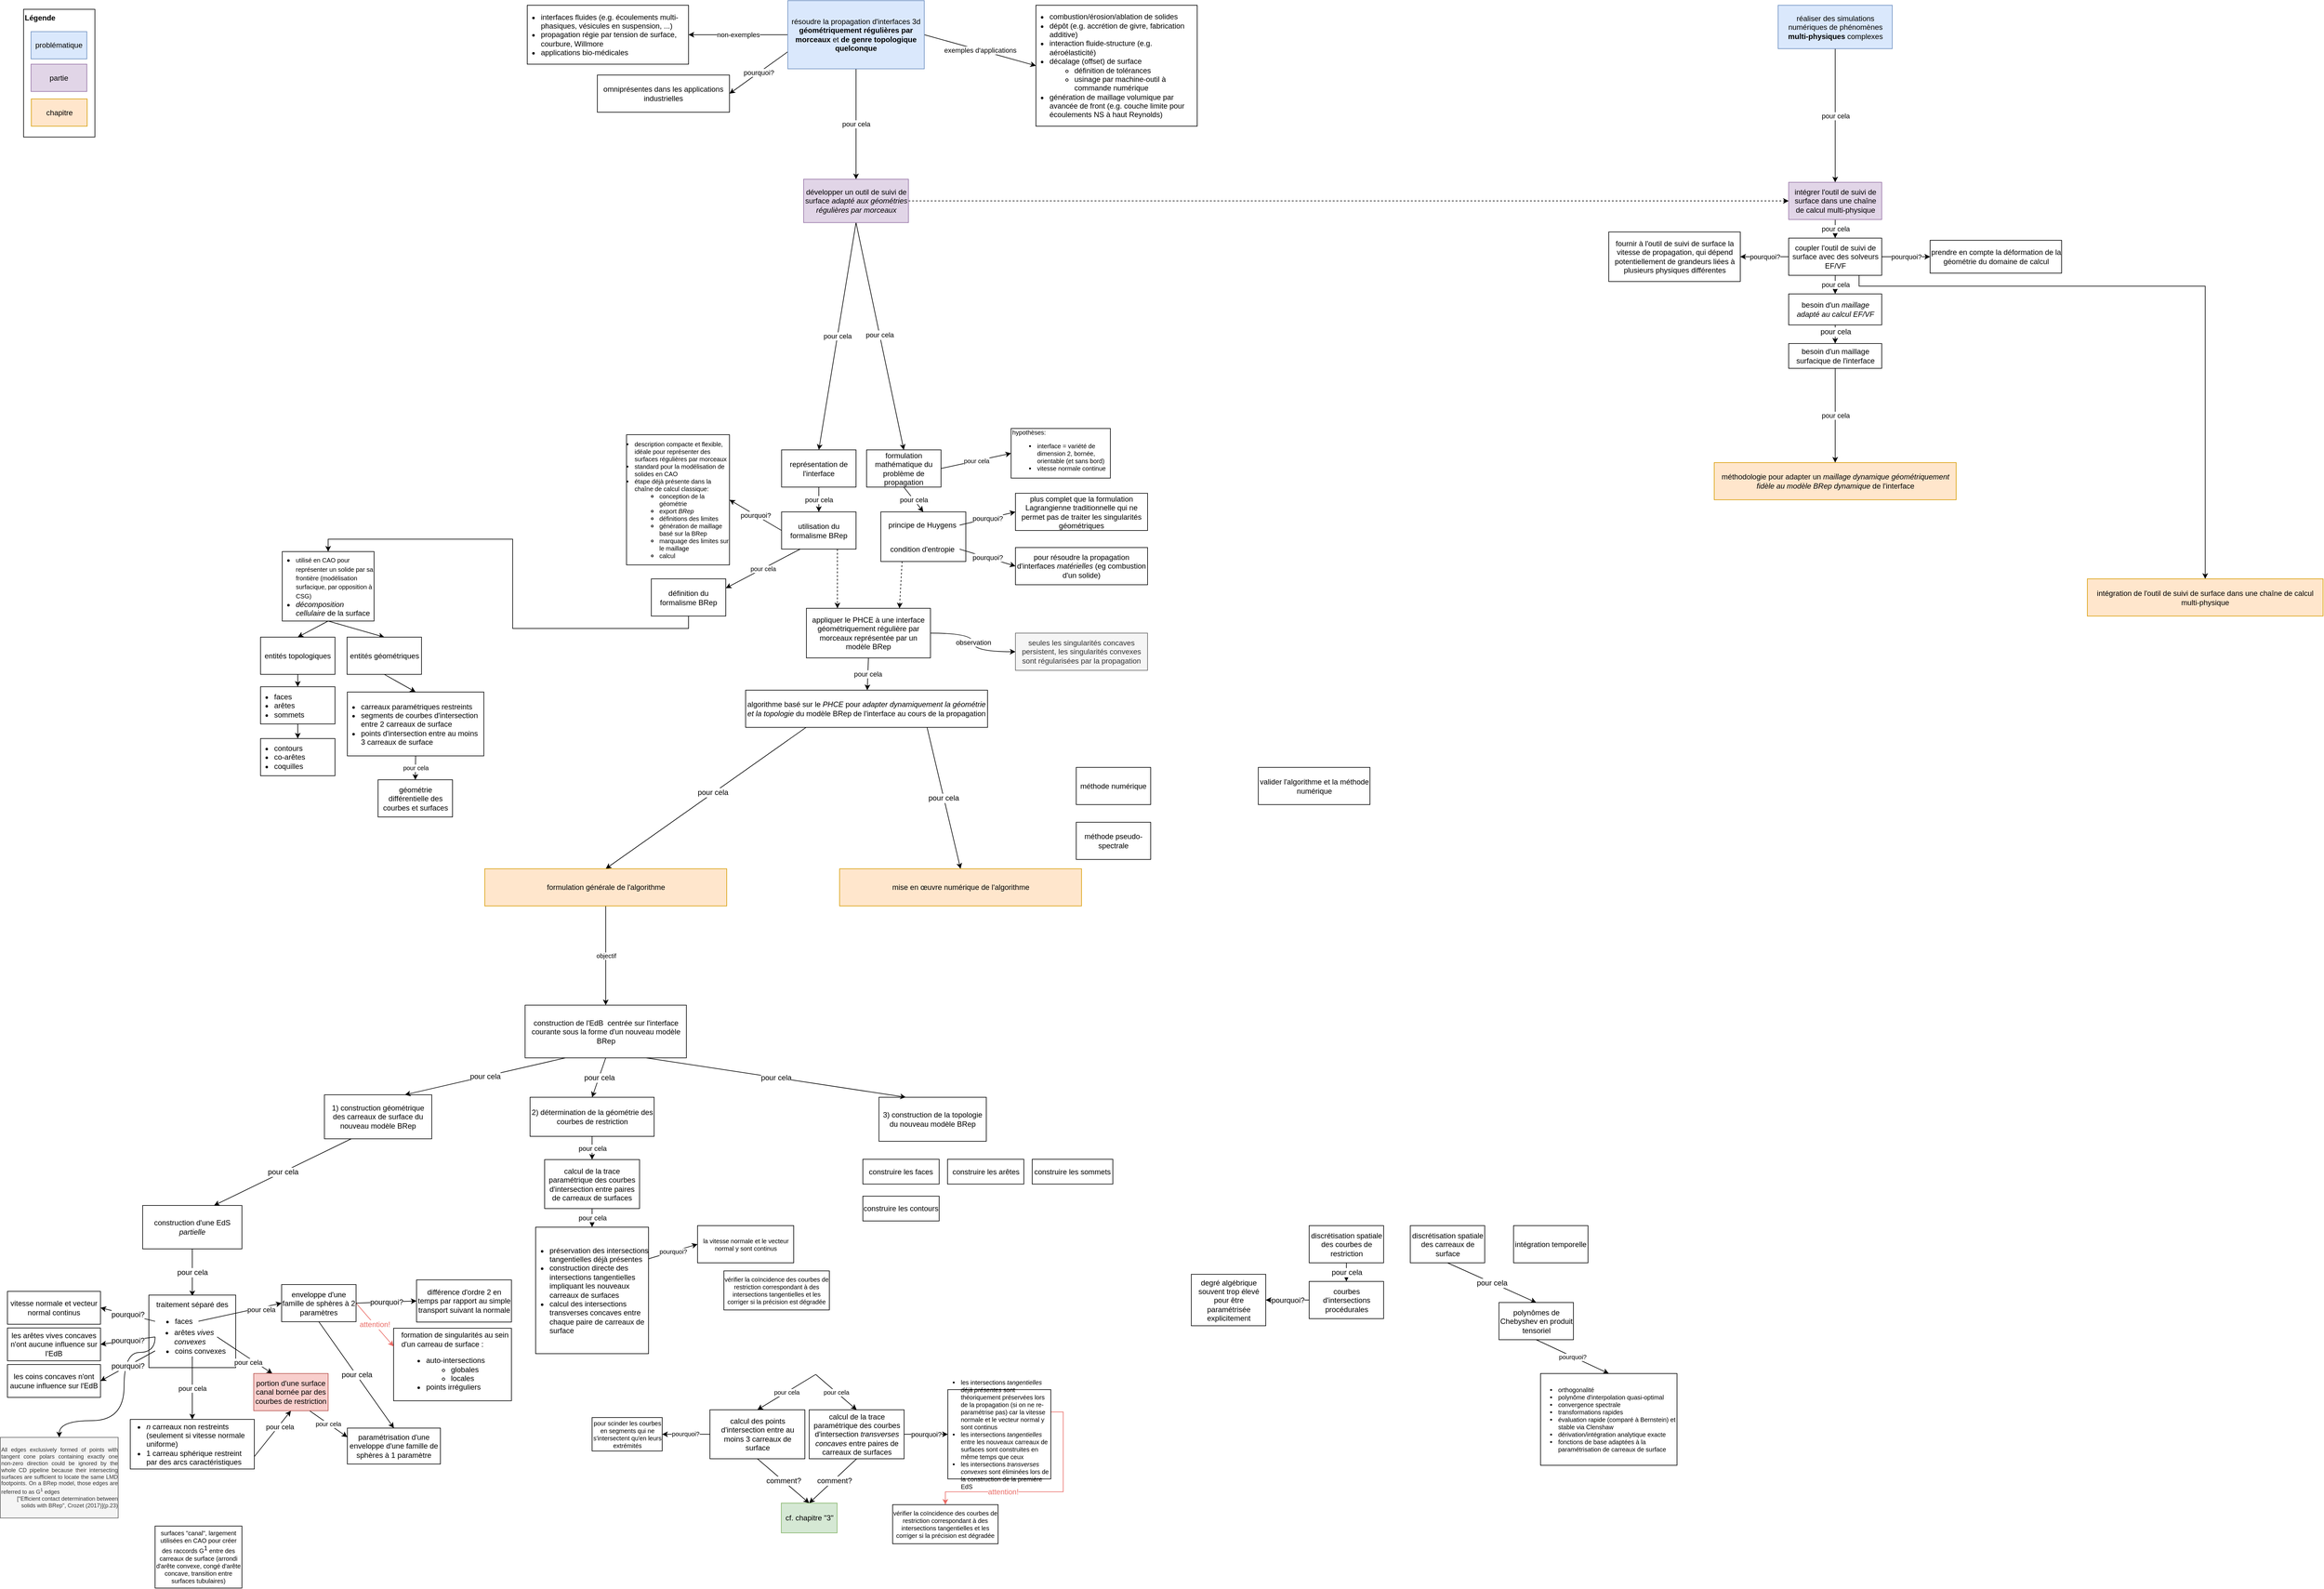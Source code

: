 <mxfile version="10.6.3" type="device"><diagram id="3V4UhSUNMf4kDfP_RSkl" name="main"><mxGraphModel dx="1158" dy="675" grid="1" gridSize="10" guides="1" tooltips="1" connect="1" arrows="1" fold="1" page="1" pageScale="1" pageWidth="4000" pageHeight="3000" math="0" shadow="0"><root><mxCell id="0"/><mxCell id="1" parent="0"/><mxCell id="ggJOTwpltWvfGzuAw1vr-46" value="Légende" style="rounded=0;whiteSpace=wrap;html=1;align=left;verticalAlign=top;fontStyle=1" parent="1" vertex="1"><mxGeometry x="48" y="24" width="115" height="206" as="geometry"/></mxCell><mxCell id="5oj-8RAV3g0YCeZo7sYv-76" value="&lt;div align=&quot;center&quot;&gt;1) construction géométrique des carreaux de surface du nouveau modèle BRep&lt;br&gt;&lt;/div&gt;" style="rounded=0;whiteSpace=wrap;html=1;strokeColor=#000000;fillColor=#ffffff;fontSize=12;align=center;" parent="1" vertex="1"><mxGeometry x="533" y="1774.5" width="173" height="71" as="geometry"/></mxCell><mxCell id="5oj-8RAV3g0YCeZo7sYv-78" value="&lt;div align=&quot;center&quot;&gt;3) construction de la topologie du nouveau modèle BRep&lt;br&gt;&lt;/div&gt;" style="rounded=0;whiteSpace=wrap;html=1;strokeColor=#000000;fillColor=#ffffff;fontSize=12;align=center;" parent="1" vertex="1"><mxGeometry x="1427" y="1778.5" width="173" height="71" as="geometry"/></mxCell><mxCell id="5oj-8RAV3g0YCeZo7sYv-94" value="formation de singularités au sein d'un carreau de surface :&lt;br&gt;&lt;ul&gt;&lt;li&gt;auto-intersections&lt;/li&gt;&lt;ul&gt;&lt;li&gt;globales&lt;/li&gt;&lt;li&gt;locales&lt;/li&gt;&lt;/ul&gt;&lt;li&gt;points irréguliers&lt;br&gt;&lt;/li&gt;&lt;/ul&gt;" style="rounded=0;whiteSpace=wrap;html=1;strokeColor=#000000;fillColor=#ffffff;fontSize=12;align=left;spacingLeft=10;" parent="1" vertex="1"><mxGeometry x="644.5" y="2151" width="190" height="117" as="geometry"/></mxCell><mxCell id="5oj-8RAV3g0YCeZo7sYv-8" value="pourquoi?" style="rounded=0;orthogonalLoop=1;jettySize=auto;html=1;entryX=1;entryY=0.5;entryDx=0;entryDy=0;endArrow=classic;endFill=1;exitX=0;exitY=0.75;exitDx=0;exitDy=0;" parent="1" source="5oj-8RAV3g0YCeZo7sYv-9" target="5oj-8RAV3g0YCeZo7sYv-2" edge="1"><mxGeometry relative="1" as="geometry"><mxPoint x="1260" y="110" as="sourcePoint"/></mxGeometry></mxCell><mxCell id="9IUyj4MQn5A2SK3NC2IQ-7" value="pour cela" style="edgeStyle=none;rounded=0;orthogonalLoop=1;jettySize=auto;html=1;exitX=0.5;exitY=1;exitDx=0;exitDy=0;entryX=0.5;entryY=0;entryDx=0;entryDy=0;" parent="1" source="9IUyj4MQn5A2SK3NC2IQ-2" target="9IUyj4MQn5A2SK3NC2IQ-3" edge="1"><mxGeometry relative="1" as="geometry"/></mxCell><mxCell id="9IUyj4MQn5A2SK3NC2IQ-2" value="représentation de l'interface" style="rounded=0;whiteSpace=wrap;html=1;" parent="1" vertex="1"><mxGeometry x="1270" y="734.5" width="120" height="60" as="geometry"/></mxCell><mxCell id="9IUyj4MQn5A2SK3NC2IQ-9" value="pourquoi?" style="edgeStyle=none;rounded=0;orthogonalLoop=1;jettySize=auto;html=1;exitX=0;exitY=0.5;exitDx=0;exitDy=0;entryX=1;entryY=0.5;entryDx=0;entryDy=0;" parent="1" source="9IUyj4MQn5A2SK3NC2IQ-3" target="9IUyj4MQn5A2SK3NC2IQ-5" edge="1"><mxGeometry relative="1" as="geometry"/></mxCell><mxCell id="5oj-8RAV3g0YCeZo7sYv-10" value="" style="rounded=0;orthogonalLoop=1;jettySize=auto;html=1;exitX=0.5;exitY=1;exitDx=0;exitDy=0;entryX=0.5;entryY=0;entryDx=0;entryDy=0;endArrow=classic;endFill=1;fontSize=10;" parent="1" source="UZZpjrWwzgIzlD4dgI3h-14" target="UZZpjrWwzgIzlD4dgI3h-23" edge="1"><mxGeometry relative="1" as="geometry"/></mxCell><mxCell id="5oj-8RAV3g0YCeZo7sYv-20" style="edgeStyle=none;rounded=0;orthogonalLoop=1;jettySize=auto;html=1;exitX=0.75;exitY=1;exitDx=0;exitDy=0;entryX=0.25;entryY=0;entryDx=0;entryDy=0;endArrow=classic;endFill=1;dashed=1;" parent="1" source="9IUyj4MQn5A2SK3NC2IQ-3" target="ggJOTwpltWvfGzuAw1vr-47" edge="1"><mxGeometry relative="1" as="geometry"/></mxCell><mxCell id="UZZpjrWwzgIzlD4dgI3h-8" value="pour cela" style="rounded=0;orthogonalLoop=1;jettySize=auto;html=1;exitX=0.25;exitY=1;exitDx=0;exitDy=0;entryX=1;entryY=0.25;entryDx=0;entryDy=0;strokeColor=#000000;fontSize=10;fontColor=#000000;" parent="1" source="9IUyj4MQn5A2SK3NC2IQ-3" target="UZZpjrWwzgIzlD4dgI3h-6" edge="1"><mxGeometry relative="1" as="geometry"/></mxCell><mxCell id="9IUyj4MQn5A2SK3NC2IQ-3" value="utilisation du formalisme BRep" style="rounded=0;whiteSpace=wrap;html=1;" parent="1" vertex="1"><mxGeometry x="1270" y="834.5" width="120" height="60" as="geometry"/></mxCell><mxCell id="9IUyj4MQn5A2SK3NC2IQ-4" value="géométrie différentielle des courbes et surfaces" style="rounded=0;whiteSpace=wrap;html=1;" parent="1" vertex="1"><mxGeometry x="619.5" y="1266.5" width="120" height="60" as="geometry"/></mxCell><mxCell id="9IUyj4MQn5A2SK3NC2IQ-5" value="&lt;div style=&quot;font-size: 10px&quot; align=&quot;left&quot;&gt;&lt;ul style=&quot;font-size: 10px&quot;&gt;&lt;li style=&quot;font-size: 10px&quot;&gt;description compacte et flexible, idéale pour représenter des surfaces régulières par morceaux&lt;/li&gt;&lt;li style=&quot;font-size: 10px&quot;&gt;standard pour la modélisation de solides en CAO&lt;/li&gt;&lt;li style=&quot;font-size: 10px&quot;&gt;étape déjà présente dans la chaîne de calcul classique:&lt;/li&gt;&lt;ul&gt;&lt;li style=&quot;font-size: 10px&quot;&gt;conception de la géométrie&lt;/li&gt;&lt;li style=&quot;font-size: 10px&quot;&gt;export &lt;i&gt;BRep&lt;/i&gt;&lt;/li&gt;&lt;li style=&quot;font-size: 10px&quot;&gt;définitions des limites&lt;/li&gt;&lt;li style=&quot;font-size: 10px&quot;&gt;génération de maillage basé sur la BRep&lt;br&gt;&lt;/li&gt;&lt;li style=&quot;font-size: 10px&quot;&gt;marquage des limites sur le maillage&lt;/li&gt;&lt;li style=&quot;font-size: 10px&quot;&gt;calcul&lt;br&gt;&lt;/li&gt;&lt;/ul&gt;&lt;/ul&gt;&lt;/div&gt;" style="rounded=0;whiteSpace=wrap;html=1;spacingLeft=-28;fontSize=10;" parent="1" vertex="1"><mxGeometry x="1020" y="710" width="166" height="210" as="geometry"/></mxCell><mxCell id="5oj-8RAV3g0YCeZo7sYv-14" value="pour cela" style="edgeStyle=none;rounded=0;orthogonalLoop=1;jettySize=auto;html=1;exitX=0.5;exitY=1;exitDx=0;exitDy=0;entryX=0.5;entryY=0;entryDx=0;entryDy=0;endArrow=classic;endFill=1;" parent="1" source="9IUyj4MQn5A2SK3NC2IQ-10" target="5oj-8RAV3g0YCeZo7sYv-11" edge="1"><mxGeometry relative="1" as="geometry"/></mxCell><mxCell id="UZZpjrWwzgIzlD4dgI3h-12" value="pour cela" style="edgeStyle=none;rounded=0;orthogonalLoop=1;jettySize=auto;html=1;exitX=1;exitY=0.5;exitDx=0;exitDy=0;entryX=0;entryY=0.5;entryDx=0;entryDy=0;strokeColor=#000000;fontSize=10;fontColor=#000000;" parent="1" source="9IUyj4MQn5A2SK3NC2IQ-10" target="UZZpjrWwzgIzlD4dgI3h-11" edge="1"><mxGeometry relative="1" as="geometry"/></mxCell><mxCell id="9IUyj4MQn5A2SK3NC2IQ-10" value="formulation mathématique du problème de propagation" style="rounded=0;whiteSpace=wrap;html=1;" parent="1" vertex="1"><mxGeometry x="1407" y="734.5" width="120" height="60" as="geometry"/></mxCell><mxCell id="9IUyj4MQn5A2SK3NC2IQ-14" value="plus complet que la formulation Lagrangienne traditionnelle qui ne permet pas de traiter les singularités géométriques" style="rounded=0;whiteSpace=wrap;html=1;" parent="1" vertex="1"><mxGeometry x="1647" y="804.5" width="213" height="60" as="geometry"/></mxCell><mxCell id="dQmw5NRW7VL9Pw2cw0b9-4" value="pour résoudre la propagation d'interfaces &lt;i&gt;matérielles &lt;/i&gt;(eg combustion d'un solide)" style="rounded=0;whiteSpace=wrap;html=1;" parent="1" vertex="1"><mxGeometry x="1647" y="892" width="213" height="60" as="geometry"/></mxCell><mxCell id="5oj-8RAV3g0YCeZo7sYv-2" value="omniprésentes dans les applications industrielles" style="rounded=0;whiteSpace=wrap;html=1;" parent="1" vertex="1"><mxGeometry x="973" y="130" width="213" height="60" as="geometry"/></mxCell><mxCell id="5oj-8RAV3g0YCeZo7sYv-12" value="" style="group" parent="1" vertex="1" connectable="0"><mxGeometry x="1430" y="834.5" width="137" height="80" as="geometry"/></mxCell><mxCell id="5oj-8RAV3g0YCeZo7sYv-11" value="" style="rounded=0;whiteSpace=wrap;html=1;fillColor=#ffffff;" parent="5oj-8RAV3g0YCeZo7sYv-12" vertex="1"><mxGeometry width="137" height="80.0" as="geometry"/></mxCell><mxCell id="9IUyj4MQn5A2SK3NC2IQ-12" value="principe de Huygens" style="rounded=0;whiteSpace=wrap;html=1;fillColor=none;strokeColor=none;" parent="5oj-8RAV3g0YCeZo7sYv-12" vertex="1"><mxGeometry x="7" y="12.444" width="120" height="17.778" as="geometry"/></mxCell><mxCell id="dQmw5NRW7VL9Pw2cw0b9-2" value="condition d'entropie" style="rounded=0;whiteSpace=wrap;html=1;fillColor=none;strokeColor=none;" parent="5oj-8RAV3g0YCeZo7sYv-12" vertex="1"><mxGeometry x="7" y="50.056" width="120" height="20.0" as="geometry"/></mxCell><mxCell id="9IUyj4MQn5A2SK3NC2IQ-15" value="pourquoi?" style="edgeStyle=none;rounded=0;orthogonalLoop=1;jettySize=auto;html=1;exitX=1;exitY=0.5;exitDx=0;exitDy=0;entryX=0;entryY=0.5;entryDx=0;entryDy=0;" parent="1" source="9IUyj4MQn5A2SK3NC2IQ-12" target="9IUyj4MQn5A2SK3NC2IQ-14" edge="1"><mxGeometry relative="1" as="geometry"/></mxCell><mxCell id="dQmw5NRW7VL9Pw2cw0b9-5" value="pourquoi?" style="rounded=0;orthogonalLoop=1;jettySize=auto;html=1;exitX=1;exitY=0.5;exitDx=0;exitDy=0;entryX=0;entryY=0.5;entryDx=0;entryDy=0;" parent="1" source="dQmw5NRW7VL9Pw2cw0b9-2" target="dQmw5NRW7VL9Pw2cw0b9-4" edge="1"><mxGeometry relative="1" as="geometry"/></mxCell><mxCell id="5oj-8RAV3g0YCeZo7sYv-43" style="edgeStyle=none;rounded=0;orthogonalLoop=1;jettySize=auto;html=1;exitX=0.25;exitY=1;exitDx=0;exitDy=0;entryX=0.5;entryY=0;entryDx=0;entryDy=0;endArrow=classic;endFill=1;fontSize=12;" parent="1" source="5oj-8RAV3g0YCeZo7sYv-16" target="9NF0sOS51viyV5bIf3SS-2" edge="1"><mxGeometry relative="1" as="geometry"><mxPoint x="1159.5" y="1221" as="sourcePoint"/></mxGeometry></mxCell><mxCell id="5oj-8RAV3g0YCeZo7sYv-71" value="pour cela" style="text;html=1;resizable=0;points=[];align=center;verticalAlign=middle;labelBackgroundColor=#ffffff;fontSize=12;" parent="5oj-8RAV3g0YCeZo7sYv-43" vertex="1" connectable="0"><mxGeometry x="-0.072" y="-1" relative="1" as="geometry"><mxPoint as="offset"/></mxGeometry></mxCell><mxCell id="5oj-8RAV3g0YCeZo7sYv-80" value="pour cela" style="edgeStyle=none;rounded=0;orthogonalLoop=1;jettySize=auto;html=1;exitX=0.75;exitY=1;exitDx=0;exitDy=0;entryX=0.5;entryY=0;entryDx=0;entryDy=0;endArrow=classic;endFill=1;fontSize=12;" parent="1" source="5oj-8RAV3g0YCeZo7sYv-16" target="9NF0sOS51viyV5bIf3SS-3" edge="1"><mxGeometry relative="1" as="geometry"/></mxCell><mxCell id="5oj-8RAV3g0YCeZo7sYv-16" value="algorithme basé sur le &lt;i&gt;PHCE&lt;/i&gt; pour &lt;i&gt;adapter dynamiquement la géométrie et la topologie&lt;/i&gt; du modèle BRep de l'interface au cours de la propagation" style="rounded=0;whiteSpace=wrap;html=1;" parent="1" vertex="1"><mxGeometry x="1212" y="1122" width="390" height="60" as="geometry"/></mxCell><mxCell id="5oj-8RAV3g0YCeZo7sYv-19" style="edgeStyle=none;rounded=0;orthogonalLoop=1;jettySize=auto;html=1;exitX=0.25;exitY=1;exitDx=0;exitDy=0;entryX=0.75;entryY=0;entryDx=0;entryDy=0;endArrow=classic;endFill=1;dashed=1;" parent="1" source="5oj-8RAV3g0YCeZo7sYv-11" target="ggJOTwpltWvfGzuAw1vr-47" edge="1"><mxGeometry relative="1" as="geometry"/></mxCell><mxCell id="5oj-8RAV3g0YCeZo7sYv-34" value="pourquoi?" style="edgeStyle=none;rounded=0;orthogonalLoop=1;jettySize=auto;html=1;exitX=0.5;exitY=1;exitDx=0;exitDy=0;entryX=0.5;entryY=0;entryDx=0;entryDy=0;endArrow=classic;endFill=1;fontSize=10;" parent="1" source="5oj-8RAV3g0YCeZo7sYv-21" target="5oj-8RAV3g0YCeZo7sYv-22" edge="1"><mxGeometry relative="1" as="geometry"/></mxCell><mxCell id="5oj-8RAV3g0YCeZo7sYv-21" value="polynômes de Chebyshev en produit tensoriel" style="rounded=0;whiteSpace=wrap;html=1;strokeColor=#000000;fillColor=#ffffff;" parent="1" vertex="1"><mxGeometry x="2426.5" y="2109.5" width="120" height="60" as="geometry"/></mxCell><mxCell id="5oj-8RAV3g0YCeZo7sYv-22" value="&lt;ul style=&quot;font-size: 10px&quot;&gt;&lt;li style=&quot;font-size: 10px&quot;&gt;orthogonalité&lt;/li&gt;&lt;li style=&quot;font-size: 10px&quot;&gt;polynôme d'interpolation quasi-optimal&lt;br&gt;&lt;/li&gt;&lt;li style=&quot;font-size: 10px&quot;&gt;convergence spectrale&lt;/li&gt;&lt;li style=&quot;font-size: 10px&quot;&gt;transformations rapides&lt;br&gt;&lt;/li&gt;&lt;li style=&quot;font-size: 10px&quot;&gt;évaluation rapide (comparé à Bernstein) et stable via Clenshaw&lt;/li&gt;&lt;li style=&quot;font-size: 10px&quot;&gt;dérivation/intégration analytique exacte&lt;br&gt;&lt;/li&gt;&lt;li style=&quot;font-size: 10px&quot;&gt;fonctions de base adaptées à la paramétrisation de carreaux de surface&lt;br style=&quot;font-size: 10px&quot;&gt;&lt;/li&gt;&lt;/ul&gt;" style="rounded=0;whiteSpace=wrap;html=1;strokeColor=#000000;fillColor=#ffffff;fontSize=10;spacing=0;spacingLeft=-12;align=left;" parent="1" vertex="1"><mxGeometry x="2493.5" y="2224" width="220" height="148" as="geometry"/></mxCell><mxCell id="5oj-8RAV3g0YCeZo7sYv-27" value="méthode numérique" style="rounded=0;whiteSpace=wrap;html=1;strokeColor=#000000;fillColor=#ffffff;" parent="1" vertex="1"><mxGeometry x="1745" y="1246.5" width="120" height="60" as="geometry"/></mxCell><mxCell id="5oj-8RAV3g0YCeZo7sYv-29" value="méthode pseudo-spectrale" style="rounded=0;whiteSpace=wrap;html=1;strokeColor=#000000;fillColor=#ffffff;" parent="1" vertex="1"><mxGeometry x="1745" y="1335" width="120" height="60" as="geometry"/></mxCell><mxCell id="5oj-8RAV3g0YCeZo7sYv-31" value="paramétrisation d'une enveloppe d'une famille de sphères à 1 paramètre" style="rounded=0;whiteSpace=wrap;html=1;" parent="1" vertex="1"><mxGeometry x="570" y="2312" width="150" height="58" as="geometry"/></mxCell><mxCell id="5oj-8RAV3g0YCeZo7sYv-66" value="pour cela" style="edgeStyle=none;rounded=0;orthogonalLoop=1;jettySize=auto;html=1;exitX=0.5;exitY=1;exitDx=0;exitDy=0;entryX=0.5;entryY=0;entryDx=0;entryDy=0;endArrow=classic;endFill=1;fontSize=12;" parent="1" source="5oj-8RAV3g0YCeZo7sYv-33" target="5oj-8RAV3g0YCeZo7sYv-31" edge="1"><mxGeometry relative="1" as="geometry"/></mxCell><mxCell id="5oj-8RAV3g0YCeZo7sYv-87" value="pourquoi?" style="edgeStyle=none;rounded=0;orthogonalLoop=1;jettySize=auto;html=1;exitX=1;exitY=0.5;exitDx=0;exitDy=0;entryX=0;entryY=0.5;entryDx=0;entryDy=0;endArrow=classic;endFill=1;fontSize=12;" parent="1" source="5oj-8RAV3g0YCeZo7sYv-33" target="5oj-8RAV3g0YCeZo7sYv-86" edge="1"><mxGeometry relative="1" as="geometry"/></mxCell><mxCell id="5oj-8RAV3g0YCeZo7sYv-89" value="&lt;font&gt;attention!&lt;/font&gt;" style="edgeStyle=none;rounded=0;orthogonalLoop=1;jettySize=auto;html=1;exitX=1;exitY=0.5;exitDx=0;exitDy=0;entryX=0;entryY=0.25;entryDx=0;entryDy=0;endArrow=classic;endFill=1;fontSize=12;fontColor=#EA6B66;strokeColor=#EA6B66;" parent="1" source="5oj-8RAV3g0YCeZo7sYv-33" target="5oj-8RAV3g0YCeZo7sYv-94" edge="1"><mxGeometry relative="1" as="geometry"><mxPoint x="673.5" y="2123.5" as="targetPoint"/></mxGeometry></mxCell><mxCell id="5oj-8RAV3g0YCeZo7sYv-33" value="enveloppe d'une famille de sphères à 2 paramètres" style="rounded=0;whiteSpace=wrap;html=1;" parent="1" vertex="1"><mxGeometry x="464" y="2080.5" width="120" height="60" as="geometry"/></mxCell><mxCell id="5oj-8RAV3g0YCeZo7sYv-41" value="" style="group" parent="1" vertex="1" connectable="0"><mxGeometry x="240" y="1953" width="160" height="70" as="geometry"/></mxCell><mxCell id="5oj-8RAV3g0YCeZo7sYv-39" value="construction d'une EdS &lt;i&gt;partielle&lt;/i&gt;" style="rounded=0;whiteSpace=wrap;html=1;strokeColor=#000000;fillColor=#ffffff;fontSize=12;align=center;" parent="5oj-8RAV3g0YCeZo7sYv-41" vertex="1"><mxGeometry width="160" height="70" as="geometry"/></mxCell><mxCell id="5oj-8RAV3g0YCeZo7sYv-44" value="pour cela" style="edgeStyle=none;rounded=0;orthogonalLoop=1;jettySize=auto;html=1;exitX=0.25;exitY=1;exitDx=0;exitDy=0;endArrow=classic;endFill=1;fontSize=12;entryX=0.75;entryY=0;entryDx=0;entryDy=0;" parent="1" source="5oj-8RAV3g0YCeZo7sYv-42" target="5oj-8RAV3g0YCeZo7sYv-76" edge="1"><mxGeometry relative="1" as="geometry"><mxPoint x="693" y="1775.5" as="targetPoint"/></mxGeometry></mxCell><mxCell id="5oj-8RAV3g0YCeZo7sYv-79" value="pour cela" style="edgeStyle=none;rounded=0;orthogonalLoop=1;jettySize=auto;html=1;exitX=0.75;exitY=1;exitDx=0;exitDy=0;entryX=0.25;entryY=0;entryDx=0;entryDy=0;endArrow=classic;endFill=1;fontSize=12;" parent="1" source="5oj-8RAV3g0YCeZo7sYv-42" target="5oj-8RAV3g0YCeZo7sYv-78" edge="1"><mxGeometry relative="1" as="geometry"/></mxCell><mxCell id="sntRJTxyuBcKwtaXbKw5-4" value="pour cela" style="edgeStyle=none;rounded=0;orthogonalLoop=1;jettySize=auto;html=1;exitX=0.5;exitY=1;exitDx=0;exitDy=0;entryX=0.5;entryY=0;entryDx=0;entryDy=0;endArrow=classic;endFill=1;fontSize=12;" parent="1" source="5oj-8RAV3g0YCeZo7sYv-42" target="sntRJTxyuBcKwtaXbKw5-3" edge="1"><mxGeometry relative="1" as="geometry"/></mxCell><mxCell id="5oj-8RAV3g0YCeZo7sYv-42" value="construction de l'EdB&amp;nbsp; centrée sur l'interface courante sous la forme d'un nouveau modèle BRep" style="rounded=0;whiteSpace=wrap;html=1;strokeColor=#000000;fillColor=#ffffff;fontSize=12;align=center;" parent="1" vertex="1"><mxGeometry x="856.5" y="1630" width="260" height="85" as="geometry"/></mxCell><mxCell id="5oj-8RAV3g0YCeZo7sYv-48" value="pour cela" style="edgeStyle=none;rounded=0;orthogonalLoop=1;jettySize=auto;html=1;exitX=0.5;exitY=1;exitDx=0;exitDy=0;endArrow=classic;endFill=1;fontSize=12;entryX=0.5;entryY=0;entryDx=0;entryDy=0;" parent="1" source="5oj-8RAV3g0YCeZo7sYv-39" target="5oj-8RAV3g0YCeZo7sYv-49" edge="1"><mxGeometry relative="1" as="geometry"><mxPoint x="317.154" y="2055" as="targetPoint"/></mxGeometry></mxCell><mxCell id="5oj-8RAV3g0YCeZo7sYv-54" value="" style="group" parent="1" vertex="1" connectable="0"><mxGeometry x="250" y="2097.5" width="140" height="117" as="geometry"/></mxCell><mxCell id="5oj-8RAV3g0YCeZo7sYv-53" value="" style="rounded=0;whiteSpace=wrap;html=1;strokeColor=#000000;fillColor=#ffffff;fontSize=12;align=left;" parent="5oj-8RAV3g0YCeZo7sYv-54" vertex="1"><mxGeometry width="140" height="117" as="geometry"/></mxCell><mxCell id="5oj-8RAV3g0YCeZo7sYv-49" value="traitement séparé des" style="rounded=0;whiteSpace=wrap;html=1;strokeColor=none;fillColor=none;fontSize=12;align=center;" parent="5oj-8RAV3g0YCeZo7sYv-54" vertex="1"><mxGeometry y="1.8" width="140" height="27" as="geometry"/></mxCell><mxCell id="5oj-8RAV3g0YCeZo7sYv-50" value="&lt;ul&gt;&lt;li&gt;faces&lt;/li&gt;&lt;/ul&gt;" style="rounded=0;whiteSpace=wrap;html=1;strokeColor=none;fillColor=none;fontSize=12;align=left;spacingLeft=-10;" parent="5oj-8RAV3g0YCeZo7sYv-54" vertex="1"><mxGeometry x="10" y="28.8" width="70" height="27" as="geometry"/></mxCell><mxCell id="5oj-8RAV3g0YCeZo7sYv-51" value="&lt;div align=&quot;left&quot;&gt;&lt;ul&gt;&lt;li&gt;arêtes&lt;i&gt; vives convexes&lt;/i&gt;&lt;/li&gt;&lt;/ul&gt;&lt;/div&gt;" style="rounded=0;whiteSpace=wrap;html=1;strokeColor=none;fillColor=none;fontSize=12;align=center;spacingLeft=-10;" parent="5oj-8RAV3g0YCeZo7sYv-54" vertex="1"><mxGeometry x="10" y="54" width="100" height="27" as="geometry"/></mxCell><mxCell id="5oj-8RAV3g0YCeZo7sYv-52" value="&lt;div align=&quot;left&quot;&gt;&lt;ul&gt;&lt;li&gt;coins convexes&lt;/li&gt;&lt;/ul&gt;&lt;/div&gt;" style="rounded=0;whiteSpace=wrap;html=1;strokeColor=none;fillColor=none;fontSize=12;align=left;spacingLeft=-10;" parent="5oj-8RAV3g0YCeZo7sYv-54" vertex="1"><mxGeometry x="10" y="81" width="120" height="18" as="geometry"/></mxCell><mxCell id="5oj-8RAV3g0YCeZo7sYv-56" value="vitesse normale et vecteur normal continus" style="rounded=0;whiteSpace=wrap;html=1;strokeColor=#000000;fillColor=#ffffff;fontSize=12;align=center;" parent="1" vertex="1"><mxGeometry x="22" y="2091.5" width="150" height="53" as="geometry"/></mxCell><mxCell id="5oj-8RAV3g0YCeZo7sYv-57" value="pourquoi?" style="edgeStyle=none;rounded=0;orthogonalLoop=1;jettySize=auto;html=1;exitX=0;exitY=0.5;exitDx=0;exitDy=0;entryX=1;entryY=0.5;entryDx=0;entryDy=0;endArrow=classic;endFill=1;fontSize=12;" parent="1" source="5oj-8RAV3g0YCeZo7sYv-50" target="5oj-8RAV3g0YCeZo7sYv-56" edge="1"><mxGeometry relative="1" as="geometry"/></mxCell><mxCell id="5oj-8RAV3g0YCeZo7sYv-58" value="les arêtes vives concaves n'ont aucune influence sur l'EdB" style="rounded=0;whiteSpace=wrap;html=1;strokeColor=#000000;fillColor=#ffffff;fontSize=12;align=center;" parent="1" vertex="1"><mxGeometry x="22" y="2150.5" width="150" height="53" as="geometry"/></mxCell><mxCell id="5oj-8RAV3g0YCeZo7sYv-59" value="pourquoi?" style="edgeStyle=none;rounded=0;orthogonalLoop=1;jettySize=auto;html=1;exitX=0;exitY=0.5;exitDx=0;exitDy=0;entryX=1;entryY=0.5;entryDx=0;entryDy=0;endArrow=classic;endFill=1;fontSize=12;" parent="1" source="5oj-8RAV3g0YCeZo7sYv-51" target="5oj-8RAV3g0YCeZo7sYv-58" edge="1"><mxGeometry relative="1" as="geometry"/></mxCell><mxCell id="5oj-8RAV3g0YCeZo7sYv-60" value="les coins concaves n'ont aucune influence sur l'EdB" style="rounded=0;whiteSpace=wrap;html=1;strokeColor=#000000;fillColor=#ffffff;fontSize=12;align=center;" parent="1" vertex="1"><mxGeometry x="22" y="2209.5" width="150" height="53" as="geometry"/></mxCell><mxCell id="5oj-8RAV3g0YCeZo7sYv-64" value="pour cela" style="edgeStyle=none;rounded=0;orthogonalLoop=1;jettySize=auto;html=1;exitX=1;exitY=0.5;exitDx=0;exitDy=0;entryX=0;entryY=0.5;entryDx=0;entryDy=0;endArrow=classic;endFill=1;fontSize=11;" parent="1" source="5oj-8RAV3g0YCeZo7sYv-50" target="5oj-8RAV3g0YCeZo7sYv-33" edge="1"><mxGeometry x="0.477" y="-3" relative="1" as="geometry"><mxPoint x="1" as="offset"/></mxGeometry></mxCell><mxCell id="5oj-8RAV3g0YCeZo7sYv-65" value="pour cela" style="edgeStyle=none;rounded=0;orthogonalLoop=1;jettySize=auto;html=1;exitX=1;exitY=0.5;exitDx=0;exitDy=0;entryX=0.25;entryY=0;entryDx=0;entryDy=0;endArrow=classic;endFill=1;fontSize=11;" parent="1" source="5oj-8RAV3g0YCeZo7sYv-51" target="9NF0sOS51viyV5bIf3SS-15" edge="1"><mxGeometry x="0.207" y="-6" relative="1" as="geometry"><mxPoint as="offset"/></mxGeometry></mxCell><mxCell id="5oj-8RAV3g0YCeZo7sYv-70" value="pour cela" style="edgeStyle=none;rounded=0;orthogonalLoop=1;jettySize=auto;html=1;exitX=1;exitY=0.75;exitDx=0;exitDy=0;entryX=0.5;entryY=1;entryDx=0;entryDy=0;endArrow=classic;endFill=1;fontSize=11;" parent="1" source="5oj-8RAV3g0YCeZo7sYv-68" target="9NF0sOS51viyV5bIf3SS-15" edge="1"><mxGeometry x="0.327" y="-2" relative="1" as="geometry"><mxPoint as="offset"/></mxGeometry></mxCell><mxCell id="5oj-8RAV3g0YCeZo7sYv-68" value="&lt;ul&gt;&lt;li&gt;&lt;i&gt;n&lt;/i&gt; carreaux non restreints (seulement si vitesse normale uniforme)&lt;br&gt;&lt;/li&gt;&lt;li&gt;1 carreau sphérique restreint par des arcs caractéristiques&lt;/li&gt;&lt;/ul&gt;" style="rounded=0;whiteSpace=wrap;html=1;align=left;spacingLeft=-16;" parent="1" vertex="1"><mxGeometry x="220" y="2298" width="200" height="80" as="geometry"/></mxCell><mxCell id="5oj-8RAV3g0YCeZo7sYv-69" value="pour cela" style="edgeStyle=none;rounded=0;orthogonalLoop=1;jettySize=auto;html=1;exitX=0.5;exitY=1;exitDx=0;exitDy=0;entryX=0.5;entryY=0;entryDx=0;entryDy=0;endArrow=classic;endFill=1;fontSize=11;" parent="1" source="5oj-8RAV3g0YCeZo7sYv-52" target="5oj-8RAV3g0YCeZo7sYv-68" edge="1"><mxGeometry relative="1" as="geometry"/></mxCell><mxCell id="5oj-8RAV3g0YCeZo7sYv-77" value="pour cela" style="edgeStyle=none;rounded=0;orthogonalLoop=1;jettySize=auto;html=1;exitX=0.25;exitY=1;exitDx=0;exitDy=0;entryX=0.75;entryY=0;entryDx=0;entryDy=0;endArrow=classic;endFill=1;fontSize=12;" parent="1" source="5oj-8RAV3g0YCeZo7sYv-76" edge="1"><mxGeometry relative="1" as="geometry"><mxPoint x="355" y="1953" as="targetPoint"/></mxGeometry></mxCell><mxCell id="5oj-8RAV3g0YCeZo7sYv-84" value="pour cela" style="edgeStyle=none;rounded=0;orthogonalLoop=1;jettySize=auto;html=1;exitX=0.5;exitY=1;exitDx=0;exitDy=0;entryX=0.5;entryY=0;entryDx=0;entryDy=0;endArrow=classic;endFill=1;fontSize=12;" parent="1" source="5oj-8RAV3g0YCeZo7sYv-82" target="5oj-8RAV3g0YCeZo7sYv-21" edge="1"><mxGeometry relative="1" as="geometry"/></mxCell><mxCell id="5oj-8RAV3g0YCeZo7sYv-82" value="discrétisation spatiale des carreaux de surface" style="rounded=0;whiteSpace=wrap;html=1;strokeColor=#000000;fillColor=#ffffff;" parent="1" vertex="1"><mxGeometry x="2283.5" y="1985.5" width="120" height="60" as="geometry"/></mxCell><mxCell id="5oj-8RAV3g0YCeZo7sYv-83" value="intégration temporelle" style="rounded=0;whiteSpace=wrap;html=1;strokeColor=#000000;fillColor=#ffffff;" parent="1" vertex="1"><mxGeometry x="2450" y="1985.5" width="120" height="60" as="geometry"/></mxCell><mxCell id="5oj-8RAV3g0YCeZo7sYv-85" value="méthodologie pour adapter un &lt;i&gt;maillage dynamique géométriquement fidèle au modèle BRep dynamique&lt;/i&gt; de l'interface" style="rounded=0;whiteSpace=wrap;html=1;strokeColor=#d79b00;fillColor=#ffe6cc;" parent="1" vertex="1"><mxGeometry x="2773.5" y="755" width="390" height="60" as="geometry"/></mxCell><mxCell id="5oj-8RAV3g0YCeZo7sYv-86" value="différence d'ordre 2 en temps par rapport au simple transport suivant la normale" style="rounded=0;whiteSpace=wrap;html=1;" parent="1" vertex="1"><mxGeometry x="681.5" y="2073" width="153" height="68" as="geometry"/></mxCell><mxCell id="5oj-8RAV3g0YCeZo7sYv-101" value="pour cela" style="edgeStyle=none;rounded=0;orthogonalLoop=1;jettySize=auto;html=1;endArrow=classic;endFill=1;fontSize=12;entryX=0.5;entryY=0;entryDx=0;entryDy=0;" parent="1" source="5oj-8RAV3g0YCeZo7sYv-97" target="5oj-8RAV3g0YCeZo7sYv-99" edge="1"><mxGeometry relative="1" as="geometry"><mxPoint x="2180.5" y="2072.5" as="targetPoint"/></mxGeometry></mxCell><mxCell id="5oj-8RAV3g0YCeZo7sYv-97" value="discrétisation spatiale des courbes de restriction" style="rounded=0;whiteSpace=wrap;html=1;strokeColor=#000000;fillColor=#ffffff;" parent="1" vertex="1"><mxGeometry x="2120.5" y="1985.5" width="120" height="60" as="geometry"/></mxCell><mxCell id="5oj-8RAV3g0YCeZo7sYv-103" value="pourquoi?" style="edgeStyle=none;rounded=0;orthogonalLoop=1;jettySize=auto;html=1;exitX=0;exitY=0.5;exitDx=0;exitDy=0;entryX=1;entryY=0.5;entryDx=0;entryDy=0;endArrow=classic;endFill=1;fontSize=12;" parent="1" source="5oj-8RAV3g0YCeZo7sYv-99" target="5oj-8RAV3g0YCeZo7sYv-102" edge="1"><mxGeometry relative="1" as="geometry"/></mxCell><mxCell id="5oj-8RAV3g0YCeZo7sYv-99" value="courbes d'intersections procédurales" style="rounded=0;whiteSpace=wrap;html=1;strokeColor=#000000;fillColor=#ffffff;" parent="1" vertex="1"><mxGeometry x="2120.5" y="2075.5" width="120" height="60" as="geometry"/></mxCell><mxCell id="5oj-8RAV3g0YCeZo7sYv-102" value="degré algébrique souvent trop élevé pour être paramétrisée explicitement" style="rounded=0;whiteSpace=wrap;html=1;strokeColor=#000000;fillColor=#ffffff;" parent="1" vertex="1"><mxGeometry x="1930.5" y="2064" width="120" height="83" as="geometry"/></mxCell><mxCell id="_Eh__x2i_B2-RTzuXTfd-6" value="pour cela" style="edgeStyle=none;rounded=0;orthogonalLoop=1;jettySize=auto;html=1;exitX=0.5;exitY=1;exitDx=0;exitDy=0;entryX=0.5;entryY=0;entryDx=0;entryDy=0;endArrow=classic;endFill=1;fontSize=10;" parent="1" target="_Eh__x2i_B2-RTzuXTfd-5" edge="1"><mxGeometry relative="1" as="geometry"><mxPoint x="1325" y="2225.5" as="sourcePoint"/></mxGeometry></mxCell><mxCell id="_Eh__x2i_B2-RTzuXTfd-8" value="pour cela" style="edgeStyle=none;rounded=0;orthogonalLoop=1;jettySize=auto;html=1;exitX=0.5;exitY=1;exitDx=0;exitDy=0;entryX=0.5;entryY=0;entryDx=0;entryDy=0;endArrow=classic;endFill=1;fontSize=10;" parent="1" target="sntRJTxyuBcKwtaXbKw5-5" edge="1"><mxGeometry relative="1" as="geometry"><mxPoint x="1325" y="2225.5" as="sourcePoint"/></mxGeometry></mxCell><mxCell id="UZZpjrWwzgIzlD4dgI3h-5" value="pour cela" style="edgeStyle=orthogonalEdgeStyle;rounded=0;orthogonalLoop=1;jettySize=auto;html=1;exitX=0.5;exitY=1;exitDx=0;exitDy=0;entryX=0.5;entryY=0;entryDx=0;entryDy=0;strokeColor=#000000;fontSize=11;fontColor=#000000;" parent="1" source="sntRJTxyuBcKwtaXbKw5-3" target="UZZpjrWwzgIzlD4dgI3h-4" edge="1"><mxGeometry relative="1" as="geometry"/></mxCell><mxCell id="sntRJTxyuBcKwtaXbKw5-3" value="2) détermination de la géométrie des courbes de restriction" style="rounded=0;whiteSpace=wrap;html=1;strokeColor=#000000;fillColor=#ffffff;fontSize=12;align=center;" parent="1" vertex="1"><mxGeometry x="864.5" y="1778.5" width="200" height="63" as="geometry"/></mxCell><mxCell id="_Eh__x2i_B2-RTzuXTfd-2" value="pourquoi?" style="edgeStyle=none;rounded=0;orthogonalLoop=1;jettySize=auto;html=1;exitX=1;exitY=0.5;exitDx=0;exitDy=0;entryX=0;entryY=0.5;entryDx=0;entryDy=0;endArrow=classic;endFill=1;fontSize=11;" parent="1" source="sntRJTxyuBcKwtaXbKw5-5" target="_Eh__x2i_B2-RTzuXTfd-1" edge="1"><mxGeometry relative="1" as="geometry"/></mxCell><mxCell id="_Eh__x2i_B2-RTzuXTfd-12" style="edgeStyle=none;rounded=0;orthogonalLoop=1;jettySize=auto;html=1;exitX=0.5;exitY=1;exitDx=0;exitDy=0;entryX=0.5;entryY=0;entryDx=0;entryDy=0;endArrow=classic;endFill=1;fontSize=12;" parent="1" source="sntRJTxyuBcKwtaXbKw5-5" target="_Eh__x2i_B2-RTzuXTfd-11" edge="1"><mxGeometry relative="1" as="geometry"/></mxCell><mxCell id="_Eh__x2i_B2-RTzuXTfd-14" value="comment?" style="text;html=1;resizable=0;points=[];align=center;verticalAlign=middle;labelBackgroundColor=#ffffff;fontSize=12;" parent="_Eh__x2i_B2-RTzuXTfd-12" vertex="1" connectable="0"><mxGeometry x="-0.026" y="1" relative="1" as="geometry"><mxPoint as="offset"/></mxGeometry></mxCell><mxCell id="sntRJTxyuBcKwtaXbKw5-5" value="calcul de la trace paramétrique des courbes d'intersection &lt;i&gt;transverses concaves&lt;/i&gt; entre paires de carreaux de surfaces" style="rounded=0;whiteSpace=wrap;html=1;" parent="1" vertex="1"><mxGeometry x="1314.5" y="2282.5" width="153" height="79" as="geometry"/></mxCell><mxCell id="UZZpjrWwzgIzlD4dgI3h-2" value="attention!" style="edgeStyle=orthogonalEdgeStyle;rounded=0;orthogonalLoop=1;jettySize=auto;html=1;exitX=1;exitY=0.25;exitDx=0;exitDy=0;entryX=0.5;entryY=0;entryDx=0;entryDy=0;fontSize=12;fontColor=#EA6B66;strokeColor=#EA6B66;" parent="1" source="_Eh__x2i_B2-RTzuXTfd-1" target="UZZpjrWwzgIzlD4dgI3h-1" edge="1"><mxGeometry x="0.365" relative="1" as="geometry"><mxPoint as="offset"/></mxGeometry></mxCell><mxCell id="_Eh__x2i_B2-RTzuXTfd-1" value="&lt;div style=&quot;font-size: 10px&quot; align=&quot;left&quot;&gt;&lt;ul style=&quot;font-size: 10px&quot;&gt;&lt;li style=&quot;font-size: 10px&quot;&gt;les intersections &lt;i&gt;tangentielles&lt;/i&gt; &lt;i&gt;déjà présentes&lt;/i&gt; sont théoriquement préservées lors de la propagation (si on ne re-paramétrise pas) car la vitesse normale et le vecteur normal y sont continus&lt;/li&gt;&lt;li style=&quot;font-size: 10px&quot;&gt;les intersections &lt;i&gt;tangentielles &lt;/i&gt;entre&lt;i&gt; &lt;/i&gt;les nouveaux carreaux de surfaces sont construites en même temps que ceux &lt;br&gt;&lt;i&gt;&lt;/i&gt;&lt;/li&gt;&lt;li style=&quot;font-size: 10px&quot;&gt;les intersections &lt;i&gt;transverses convexes&lt;/i&gt; sont éliminées lors de la construction de la première EdS&lt;br&gt;&lt;/li&gt;&lt;/ul&gt;&lt;/div&gt;" style="rounded=0;whiteSpace=wrap;html=1;strokeColor=#000000;fillColor=#ffffff;fontSize=10;align=center;spacingLeft=-20;" parent="1" vertex="1"><mxGeometry x="1538" y="2250" width="166" height="144" as="geometry"/></mxCell><mxCell id="_Eh__x2i_B2-RTzuXTfd-10" value="pourquoi?" style="edgeStyle=none;rounded=0;orthogonalLoop=1;jettySize=auto;html=1;exitX=0;exitY=0.5;exitDx=0;exitDy=0;entryX=1;entryY=0.5;entryDx=0;entryDy=0;endArrow=classic;endFill=1;fontSize=10;" parent="1" source="_Eh__x2i_B2-RTzuXTfd-5" target="_Eh__x2i_B2-RTzuXTfd-9" edge="1"><mxGeometry x="0.034" y="-1" relative="1" as="geometry"><mxPoint as="offset"/></mxGeometry></mxCell><mxCell id="_Eh__x2i_B2-RTzuXTfd-13" value="comment?" style="edgeStyle=none;rounded=0;orthogonalLoop=1;jettySize=auto;html=1;exitX=0.5;exitY=1;exitDx=0;exitDy=0;endArrow=classic;endFill=1;fontSize=12;entryX=0.5;entryY=0;entryDx=0;entryDy=0;" parent="1" source="_Eh__x2i_B2-RTzuXTfd-5" target="_Eh__x2i_B2-RTzuXTfd-11" edge="1"><mxGeometry relative="1" as="geometry"><mxPoint x="1231.5" y="2421.5" as="targetPoint"/></mxGeometry></mxCell><mxCell id="_Eh__x2i_B2-RTzuXTfd-5" value="calcul des points d'intersection entre au moins 3 carreaux de surface" style="rounded=0;whiteSpace=wrap;html=1;" parent="1" vertex="1"><mxGeometry x="1154.5" y="2282.5" width="153" height="79" as="geometry"/></mxCell><mxCell id="_Eh__x2i_B2-RTzuXTfd-9" value="pour scinder les courbes en segments qui ne s'intersectent qu'en leurs extrémités" style="rounded=0;whiteSpace=wrap;html=1;fontSize=10;" parent="1" vertex="1"><mxGeometry x="964.5" y="2295" width="113" height="54" as="geometry"/></mxCell><mxCell id="_Eh__x2i_B2-RTzuXTfd-11" value="cf. chapitre &quot;3&quot;" style="rounded=0;whiteSpace=wrap;html=1;strokeColor=#82b366;fillColor=#d5e8d4;fontSize=12;align=center;" parent="1" vertex="1"><mxGeometry x="1269.5" y="2433" width="90" height="48" as="geometry"/></mxCell><mxCell id="ggJOTwpltWvfGzuAw1vr-6" value="&lt;ul&gt;&lt;li&gt;combustion/érosion/ablation de solides&lt;/li&gt;&lt;li&gt;dépôt (e.g. accrétion de givre, fabrication additive)&lt;br&gt;&lt;/li&gt;&lt;li&gt;interaction fluide-structure (e.g. aéroélasticité)&lt;/li&gt;&lt;li&gt;décalage (offset) de surface&lt;/li&gt;&lt;ul&gt;&lt;li&gt;définition de tolérances&lt;br&gt;&lt;/li&gt;&lt;li&gt;usinage par machine-outil à commande numérique&lt;/li&gt;&lt;/ul&gt;&lt;li&gt;génération de maillage volumique par avancée de front (e.g. couche limite pour écoulements NS à haut Reynolds)&lt;/li&gt;&lt;/ul&gt;" style="rounded=0;whiteSpace=wrap;html=1;align=left;spacingLeft=-20;" parent="1" vertex="1"><mxGeometry x="1680" y="17.5" width="260" height="195" as="geometry"/></mxCell><mxCell id="ggJOTwpltWvfGzuAw1vr-7" value="exemples d'applications" style="rounded=0;orthogonalLoop=1;jettySize=auto;html=1;exitX=1;exitY=0.5;exitDx=0;exitDy=0;entryX=0;entryY=0.5;entryDx=0;entryDy=0;" parent="1" source="5oj-8RAV3g0YCeZo7sYv-9" target="ggJOTwpltWvfGzuAw1vr-6" edge="1"><mxGeometry relative="1" as="geometry"/></mxCell><mxCell id="ggJOTwpltWvfGzuAw1vr-16" value="pour cela" style="edgeStyle=none;rounded=0;orthogonalLoop=1;jettySize=auto;html=1;exitX=0.5;exitY=1;exitDx=0;exitDy=0;entryX=0.5;entryY=0;entryDx=0;entryDy=0;" parent="1" source="ggJOTwpltWvfGzuAw1vr-9" target="ggJOTwpltWvfGzuAw1vr-11" edge="1"><mxGeometry relative="1" as="geometry"/></mxCell><mxCell id="ggJOTwpltWvfGzuAw1vr-9" value="réaliser des simulations numériques de phénomènes &lt;b&gt;multi-physiques&lt;/b&gt; complexes" style="rounded=0;whiteSpace=wrap;html=1;fillColor=#dae8fc;strokeColor=#6c8ebf;" parent="1" vertex="1"><mxGeometry x="2876.5" y="17.5" width="184" height="70" as="geometry"/></mxCell><mxCell id="ggJOTwpltWvfGzuAw1vr-28" style="edgeStyle=none;rounded=0;orthogonalLoop=1;jettySize=auto;html=1;exitX=1;exitY=0.5;exitDx=0;exitDy=0;entryX=0;entryY=0.5;entryDx=0;entryDy=0;dashed=1;" parent="1" source="ggJOTwpltWvfGzuAw1vr-10" target="ggJOTwpltWvfGzuAw1vr-11" edge="1"><mxGeometry relative="1" as="geometry"/></mxCell><mxCell id="ggJOTwpltWvfGzuAw1vr-33" value="pour cela" style="edgeStyle=none;rounded=0;orthogonalLoop=1;jettySize=auto;html=1;entryX=0.5;entryY=0;entryDx=0;entryDy=0;exitX=0.5;exitY=1;exitDx=0;exitDy=0;" parent="1" source="ggJOTwpltWvfGzuAw1vr-10" target="9IUyj4MQn5A2SK3NC2IQ-2" edge="1"><mxGeometry relative="1" as="geometry"><mxPoint x="1295" y="270" as="sourcePoint"/></mxGeometry></mxCell><mxCell id="ggJOTwpltWvfGzuAw1vr-34" style="edgeStyle=none;rounded=0;orthogonalLoop=1;jettySize=auto;html=1;exitX=0.5;exitY=1;exitDx=0;exitDy=0;entryX=0.5;entryY=0;entryDx=0;entryDy=0;" parent="1" source="ggJOTwpltWvfGzuAw1vr-10" target="9IUyj4MQn5A2SK3NC2IQ-10" edge="1"><mxGeometry relative="1" as="geometry"/></mxCell><mxCell id="ggJOTwpltWvfGzuAw1vr-35" value="&lt;font style=&quot;font-size: 11px&quot;&gt;pour cela&lt;/font&gt;" style="text;html=1;resizable=0;points=[];align=center;verticalAlign=middle;labelBackgroundColor=#ffffff;" parent="ggJOTwpltWvfGzuAw1vr-34" vertex="1" connectable="0"><mxGeometry x="-0.015" relative="1" as="geometry"><mxPoint as="offset"/></mxGeometry></mxCell><mxCell id="ggJOTwpltWvfGzuAw1vr-10" value="développer un outil de suivi de surface &lt;i&gt;adapté aux géométries régulières par morceaux&lt;/i&gt;" style="rounded=0;whiteSpace=wrap;html=1;fillColor=#e1d5e7;strokeColor=#9673a6;" parent="1" vertex="1"><mxGeometry x="1305.5" y="298" width="169" height="70" as="geometry"/></mxCell><mxCell id="ggJOTwpltWvfGzuAw1vr-20" value="pour cela" style="edgeStyle=none;rounded=0;orthogonalLoop=1;jettySize=auto;html=1;exitX=0.5;exitY=1;exitDx=0;exitDy=0;entryX=0.5;entryY=0;entryDx=0;entryDy=0;" parent="1" source="ggJOTwpltWvfGzuAw1vr-11" target="ggJOTwpltWvfGzuAw1vr-17" edge="1"><mxGeometry relative="1" as="geometry"/></mxCell><mxCell id="ggJOTwpltWvfGzuAw1vr-42" style="edgeStyle=orthogonalEdgeStyle;rounded=0;orthogonalLoop=1;jettySize=auto;html=1;exitX=0.75;exitY=1;exitDx=0;exitDy=0;entryX=0.5;entryY=0;entryDx=0;entryDy=0;" parent="1" source="ggJOTwpltWvfGzuAw1vr-17" target="ggJOTwpltWvfGzuAw1vr-41" edge="1"><mxGeometry relative="1" as="geometry"><Array as="points"><mxPoint x="3007" y="470.5"/><mxPoint x="3565" y="470.5"/></Array></mxGeometry></mxCell><mxCell id="ggJOTwpltWvfGzuAw1vr-11" value="intégrer l'outil de suivi de surface dans une chaîne de calcul multi-physique " style="rounded=0;whiteSpace=wrap;html=1;fillColor=#e1d5e7;strokeColor=#9673a6;" parent="1" vertex="1"><mxGeometry x="2893.5" y="303" width="150" height="60" as="geometry"/></mxCell><mxCell id="ggJOTwpltWvfGzuAw1vr-14" value="pour cela" style="edgeStyle=none;rounded=0;orthogonalLoop=1;jettySize=auto;html=1;exitX=0.5;exitY=1;exitDx=0;exitDy=0;entryX=0.5;entryY=0;entryDx=0;entryDy=0;" parent="1" source="5oj-8RAV3g0YCeZo7sYv-9" target="ggJOTwpltWvfGzuAw1vr-10" edge="1"><mxGeometry relative="1" as="geometry"/></mxCell><mxCell id="ggJOTwpltWvfGzuAw1vr-19" value="pour cela" style="edgeStyle=none;rounded=0;orthogonalLoop=1;jettySize=auto;html=1;exitX=0.5;exitY=1;exitDx=0;exitDy=0;entryX=0.5;entryY=0;entryDx=0;entryDy=0;" parent="1" source="ggJOTwpltWvfGzuAw1vr-17" target="ggJOTwpltWvfGzuAw1vr-18" edge="1"><mxGeometry relative="1" as="geometry"/></mxCell><mxCell id="ggJOTwpltWvfGzuAw1vr-38" value="pourquoi?" style="edgeStyle=none;rounded=0;orthogonalLoop=1;jettySize=auto;html=1;exitX=0;exitY=0.5;exitDx=0;exitDy=0;" parent="1" source="ggJOTwpltWvfGzuAw1vr-17" target="ggJOTwpltWvfGzuAw1vr-37" edge="1"><mxGeometry relative="1" as="geometry"/></mxCell><mxCell id="ggJOTwpltWvfGzuAw1vr-40" value="pourquoi?" style="edgeStyle=none;rounded=0;orthogonalLoop=1;jettySize=auto;html=1;exitX=1;exitY=0.5;exitDx=0;exitDy=0;entryX=0;entryY=0.5;entryDx=0;entryDy=0;" parent="1" source="ggJOTwpltWvfGzuAw1vr-17" target="ggJOTwpltWvfGzuAw1vr-39" edge="1"><mxGeometry relative="1" as="geometry"/></mxCell><mxCell id="ggJOTwpltWvfGzuAw1vr-17" value="coupler l'outil de suivi de surface avec des solveurs EF/VF" style="rounded=0;whiteSpace=wrap;html=1;" parent="1" vertex="1"><mxGeometry x="2893.5" y="393" width="150" height="60" as="geometry"/></mxCell><mxCell id="ggJOTwpltWvfGzuAw1vr-22" style="edgeStyle=none;rounded=0;orthogonalLoop=1;jettySize=auto;html=1;exitX=0.5;exitY=1;exitDx=0;exitDy=0;entryX=0.5;entryY=0;entryDx=0;entryDy=0;" parent="1" source="ggJOTwpltWvfGzuAw1vr-18" target="ggJOTwpltWvfGzuAw1vr-21" edge="1"><mxGeometry relative="1" as="geometry"/></mxCell><mxCell id="ggJOTwpltWvfGzuAw1vr-27" value="pour cela" style="text;html=1;resizable=0;points=[];align=center;verticalAlign=middle;labelBackgroundColor=#ffffff;" parent="ggJOTwpltWvfGzuAw1vr-22" vertex="1" connectable="0"><mxGeometry x="-0.267" relative="1" as="geometry"><mxPoint as="offset"/></mxGeometry></mxCell><mxCell id="ggJOTwpltWvfGzuAw1vr-18" value="besoin d'un &lt;i&gt;maillage adapté au calcul EF/VF&lt;/i&gt;" style="rounded=0;whiteSpace=wrap;html=1;" parent="1" vertex="1"><mxGeometry x="2893.5" y="483" width="150" height="50" as="geometry"/></mxCell><mxCell id="ggJOTwpltWvfGzuAw1vr-36" value="pour cela" style="edgeStyle=none;rounded=0;orthogonalLoop=1;jettySize=auto;html=1;exitX=0.5;exitY=1;exitDx=0;exitDy=0;entryX=0.5;entryY=0;entryDx=0;entryDy=0;" parent="1" source="ggJOTwpltWvfGzuAw1vr-21" target="5oj-8RAV3g0YCeZo7sYv-85" edge="1"><mxGeometry relative="1" as="geometry"/></mxCell><mxCell id="ggJOTwpltWvfGzuAw1vr-21" value="besoin d'un maillage surfacique de l'interface" style="rounded=0;whiteSpace=wrap;html=1;" parent="1" vertex="1"><mxGeometry x="2893.5" y="563" width="150" height="40" as="geometry"/></mxCell><mxCell id="ggJOTwpltWvfGzuAw1vr-32" value="non-exemples" style="edgeStyle=none;rounded=0;orthogonalLoop=1;jettySize=auto;html=1;exitX=0;exitY=0.5;exitDx=0;exitDy=0;" parent="1" source="5oj-8RAV3g0YCeZo7sYv-9" target="ggJOTwpltWvfGzuAw1vr-31" edge="1"><mxGeometry relative="1" as="geometry"/></mxCell><mxCell id="5oj-8RAV3g0YCeZo7sYv-9" value="résoudre la propagation d'interfaces 3d &lt;b&gt;géométriquement régulières par morceaux &lt;/b&gt;et&lt;b&gt; de genre topologique quelconque&lt;/b&gt;&lt;i&gt;&lt;br&gt;&lt;/i&gt;" style="rounded=0;whiteSpace=wrap;html=1;fillColor=#dae8fc;strokeColor=#6c8ebf;" parent="1" vertex="1"><mxGeometry x="1280" y="10" width="220" height="110" as="geometry"/></mxCell><mxCell id="ggJOTwpltWvfGzuAw1vr-31" value="&lt;ul&gt;&lt;li&gt;interfaces fluides (e.g. écoulements multi-phasiques, vésicules en suspension, ...)&lt;br&gt;&lt;/li&gt;&lt;li&gt;propagation régie par tension de surface, courbure, Willmore&lt;/li&gt;&lt;li&gt;applications bio-médicales &lt;br&gt;&lt;/li&gt;&lt;/ul&gt;" style="rounded=0;whiteSpace=wrap;html=1;align=left;spacingLeft=-20;" parent="1" vertex="1"><mxGeometry x="860" y="17.5" width="260" height="95" as="geometry"/></mxCell><mxCell id="ggJOTwpltWvfGzuAw1vr-37" value="fournir à l'outil de suivi de surface la vitesse de propagation, qui dépend potentiellement de grandeurs liées à plusieurs physiques différentes" style="rounded=0;whiteSpace=wrap;html=1;" parent="1" vertex="1"><mxGeometry x="2603.5" y="383" width="212" height="80" as="geometry"/></mxCell><mxCell id="ggJOTwpltWvfGzuAw1vr-39" value="prendre en compte la déformation de la géométrie du domaine de calcul" style="rounded=0;whiteSpace=wrap;html=1;" parent="1" vertex="1"><mxGeometry x="3121.5" y="396.5" width="212" height="53" as="geometry"/></mxCell><mxCell id="ggJOTwpltWvfGzuAw1vr-41" value="intégration de l'outil de suivi de surface dans une chaîne de calcul multi-physique" style="rounded=0;whiteSpace=wrap;html=1;strokeColor=#d79b00;fillColor=#ffe6cc;" parent="1" vertex="1"><mxGeometry x="3375" y="942.5" width="380" height="60" as="geometry"/></mxCell><mxCell id="ggJOTwpltWvfGzuAw1vr-44" value="&lt;div align=&quot;center&quot;&gt;problématique&lt;br&gt;&lt;/div&gt;" style="rounded=0;whiteSpace=wrap;html=1;align=center;fillColor=#dae8fc;strokeColor=#6c8ebf;" parent="1" vertex="1"><mxGeometry x="60" y="60" width="90" height="44" as="geometry"/></mxCell><mxCell id="ggJOTwpltWvfGzuAw1vr-45" value="partie" style="rounded=0;whiteSpace=wrap;html=1;align=center;fillColor=#e1d5e7;strokeColor=#9673a6;" parent="1" vertex="1"><mxGeometry x="60" y="112.5" width="90" height="44" as="geometry"/></mxCell><mxCell id="ggJOTwpltWvfGzuAw1vr-48" value="pour cela" style="rounded=0;orthogonalLoop=1;jettySize=auto;html=1;exitX=0.5;exitY=1;exitDx=0;exitDy=0;" parent="1" source="ggJOTwpltWvfGzuAw1vr-47" target="5oj-8RAV3g0YCeZo7sYv-16" edge="1"><mxGeometry relative="1" as="geometry"/></mxCell><mxCell id="1190-KeX3vmunegcgj8R-2" value="observation" style="edgeStyle=orthogonalEdgeStyle;rounded=0;orthogonalLoop=1;jettySize=auto;html=1;exitX=1;exitY=0.5;exitDx=0;exitDy=0;entryX=0;entryY=0.5;entryDx=0;entryDy=0;curved=1;" parent="1" source="ggJOTwpltWvfGzuAw1vr-47" target="1190-KeX3vmunegcgj8R-1" edge="1"><mxGeometry relative="1" as="geometry"/></mxCell><mxCell id="ggJOTwpltWvfGzuAw1vr-47" value="appliquer le PHCE à une interface géométriquement régulière par morceaux représentée par un modèle BRep" style="rounded=0;whiteSpace=wrap;html=1;" parent="1" vertex="1"><mxGeometry x="1310" y="990" width="200" height="80" as="geometry"/></mxCell><mxCell id="ggJOTwpltWvfGzuAw1vr-49" value="construire les faces" style="rounded=0;whiteSpace=wrap;html=1;strokeColor=#000000;fillColor=#ffffff;fontSize=12;align=center;" parent="1" vertex="1"><mxGeometry x="1401" y="1878.5" width="123" height="40" as="geometry"/></mxCell><mxCell id="ggJOTwpltWvfGzuAw1vr-50" value="construire les arêtes" style="rounded=0;whiteSpace=wrap;html=1;strokeColor=#000000;fillColor=#ffffff;fontSize=12;align=center;" parent="1" vertex="1"><mxGeometry x="1537.5" y="1878.5" width="123" height="40" as="geometry"/></mxCell><mxCell id="ggJOTwpltWvfGzuAw1vr-51" value="construire les sommets" style="rounded=0;whiteSpace=wrap;html=1;strokeColor=#000000;fillColor=#ffffff;fontSize=12;align=center;" parent="1" vertex="1"><mxGeometry x="1674" y="1878.5" width="130" height="40" as="geometry"/></mxCell><mxCell id="ggJOTwpltWvfGzuAw1vr-53" value="construire les contours" style="rounded=0;whiteSpace=wrap;html=1;strokeColor=#000000;fillColor=#ffffff;fontSize=12;align=center;" parent="1" vertex="1"><mxGeometry x="1401" y="1938" width="123" height="40" as="geometry"/></mxCell><mxCell id="UZZpjrWwzgIzlD4dgI3h-1" value="vérifier la coïncidence des courbes de restriction correspondant à des intersections tangentielles et les corriger si la précision est dégradée" style="rounded=0;whiteSpace=wrap;html=1;strokeColor=#000000;fillColor=#ffffff;fontSize=10;align=center;" parent="1" vertex="1"><mxGeometry x="1449" y="2435.5" width="170" height="63" as="geometry"/></mxCell><mxCell id="DpqlSgVK-bEzyYGc7I5w-1" value="pour cela" style="edgeStyle=orthogonalEdgeStyle;rounded=0;orthogonalLoop=1;jettySize=auto;html=1;exitX=0.5;exitY=1;exitDx=0;exitDy=0;entryX=0.5;entryY=0;entryDx=0;entryDy=0;" parent="1" source="UZZpjrWwzgIzlD4dgI3h-4" target="9NF0sOS51viyV5bIf3SS-11" edge="1"><mxGeometry relative="1" as="geometry"/></mxCell><mxCell id="UZZpjrWwzgIzlD4dgI3h-4" value="calcul de la trace paramétrique des courbes d'intersection entre paires de carreaux de surfaces" style="rounded=0;whiteSpace=wrap;html=1;" parent="1" vertex="1"><mxGeometry x="888" y="1879" width="153" height="79" as="geometry"/></mxCell><mxCell id="UZZpjrWwzgIzlD4dgI3h-18" style="edgeStyle=orthogonalEdgeStyle;rounded=0;orthogonalLoop=1;jettySize=auto;html=1;exitX=0.5;exitY=1;exitDx=0;exitDy=0;entryX=0.5;entryY=0;entryDx=0;entryDy=0;strokeColor=#000000;fontSize=10;fontColor=#000000;" parent="1" source="UZZpjrWwzgIzlD4dgI3h-6" target="UZZpjrWwzgIzlD4dgI3h-10" edge="1"><mxGeometry relative="1" as="geometry"><mxPoint x="724" y="971.5" as="sourcePoint"/></mxGeometry></mxCell><mxCell id="UZZpjrWwzgIzlD4dgI3h-6" value="définition du formalisme BRep" style="rounded=0;whiteSpace=wrap;html=1;" parent="1" vertex="1"><mxGeometry x="1060" y="942.5" width="120" height="60" as="geometry"/></mxCell><mxCell id="UZZpjrWwzgIzlD4dgI3h-15" style="edgeStyle=none;rounded=0;orthogonalLoop=1;jettySize=auto;html=1;exitX=0.5;exitY=1;exitDx=0;exitDy=0;entryX=0.5;entryY=0;entryDx=0;entryDy=0;strokeColor=#000000;fontSize=10;fontColor=#000000;" parent="1" source="UZZpjrWwzgIzlD4dgI3h-10" target="UZZpjrWwzgIzlD4dgI3h-13" edge="1"><mxGeometry relative="1" as="geometry"/></mxCell><mxCell id="UZZpjrWwzgIzlD4dgI3h-16" style="edgeStyle=none;rounded=0;orthogonalLoop=1;jettySize=auto;html=1;exitX=0.5;exitY=1;exitDx=0;exitDy=0;entryX=0.5;entryY=0;entryDx=0;entryDy=0;strokeColor=#000000;fontSize=10;fontColor=#000000;" parent="1" source="UZZpjrWwzgIzlD4dgI3h-10" target="UZZpjrWwzgIzlD4dgI3h-14" edge="1"><mxGeometry relative="1" as="geometry"/></mxCell><mxCell id="UZZpjrWwzgIzlD4dgI3h-10" value="&lt;ul&gt;&lt;li&gt;&lt;font style=&quot;font-size: 10px&quot;&gt;utilisé en CAO pour représenter un solide par sa frontière (modélisation surfacique, par opposition à CSG)&lt;/font&gt;&lt;br&gt;&lt;/li&gt;&lt;li&gt;&lt;i&gt;décomposition cellulaire&lt;/i&gt; de la surface&lt;br&gt;&lt;/li&gt;&lt;/ul&gt;" style="rounded=0;whiteSpace=wrap;html=1;align=left;spacingLeft=-20;" parent="1" vertex="1"><mxGeometry x="465" y="898.5" width="148" height="112" as="geometry"/></mxCell><mxCell id="UZZpjrWwzgIzlD4dgI3h-11" value="hypothèses:&lt;br style=&quot;font-size: 10px;&quot;&gt;&lt;ul style=&quot;font-size: 10px;&quot;&gt;&lt;li style=&quot;font-size: 10px;&quot;&gt;interface = variété de dimension 2, bornée, orientable (et sans bord)&lt;/li&gt;&lt;li style=&quot;font-size: 10px;&quot;&gt;vitesse normale continue&lt;br style=&quot;font-size: 10px;&quot;&gt;&lt;/li&gt;&lt;/ul&gt;" style="rounded=0;whiteSpace=wrap;html=1;align=left;verticalAlign=middle;fontSize=10;" parent="1" vertex="1"><mxGeometry x="1640" y="700" width="160" height="80" as="geometry"/></mxCell><mxCell id="UZZpjrWwzgIzlD4dgI3h-22" style="edgeStyle=none;rounded=0;orthogonalLoop=1;jettySize=auto;html=1;exitX=0.5;exitY=1;exitDx=0;exitDy=0;entryX=0.5;entryY=0;entryDx=0;entryDy=0;strokeColor=#000000;fontSize=10;fontColor=#000000;" parent="1" source="UZZpjrWwzgIzlD4dgI3h-13" target="UZZpjrWwzgIzlD4dgI3h-19" edge="1"><mxGeometry relative="1" as="geometry"/></mxCell><mxCell id="UZZpjrWwzgIzlD4dgI3h-13" value="entités topologiques" style="rounded=0;whiteSpace=wrap;html=1;" parent="1" vertex="1"><mxGeometry x="430" y="1036.5" width="120" height="60" as="geometry"/></mxCell><mxCell id="UZZpjrWwzgIzlD4dgI3h-14" value="entités géométriques" style="rounded=0;whiteSpace=wrap;html=1;" parent="1" vertex="1"><mxGeometry x="569.5" y="1036.5" width="120" height="60" as="geometry"/></mxCell><mxCell id="UZZpjrWwzgIzlD4dgI3h-21" style="rounded=0;orthogonalLoop=1;jettySize=auto;html=1;exitX=0.5;exitY=1;exitDx=0;exitDy=0;entryX=0.5;entryY=0;entryDx=0;entryDy=0;strokeColor=#000000;fontSize=10;fontColor=#000000;" parent="1" source="UZZpjrWwzgIzlD4dgI3h-19" target="UZZpjrWwzgIzlD4dgI3h-20" edge="1"><mxGeometry relative="1" as="geometry"/></mxCell><mxCell id="UZZpjrWwzgIzlD4dgI3h-19" value="&lt;div align=&quot;left&quot;&gt;&lt;ul&gt;&lt;li&gt;faces&lt;/li&gt;&lt;li&gt;arêtes&lt;/li&gt;&lt;li&gt;sommets&lt;br&gt;&lt;/li&gt;&lt;/ul&gt;&lt;/div&gt;" style="rounded=0;whiteSpace=wrap;html=1;align=left;spacingLeft=-20;" parent="1" vertex="1"><mxGeometry x="430" y="1116.5" width="120" height="60" as="geometry"/></mxCell><mxCell id="UZZpjrWwzgIzlD4dgI3h-20" value="&lt;div align=&quot;left&quot;&gt;&lt;ul&gt;&lt;li&gt;contours&lt;/li&gt;&lt;li&gt;co-arêtes&lt;/li&gt;&lt;li&gt;coquilles&lt;br&gt;&lt;/li&gt;&lt;/ul&gt;&lt;/div&gt;" style="rounded=0;whiteSpace=wrap;html=1;align=left;spacingLeft=-20;" parent="1" vertex="1"><mxGeometry x="430" y="1200" width="120" height="60" as="geometry"/></mxCell><mxCell id="UZZpjrWwzgIzlD4dgI3h-24" value="pour cela" style="edgeStyle=none;rounded=0;orthogonalLoop=1;jettySize=auto;html=1;exitX=0.5;exitY=1;exitDx=0;exitDy=0;entryX=0.5;entryY=0;entryDx=0;entryDy=0;strokeColor=#000000;fontSize=10;fontColor=#000000;" parent="1" source="UZZpjrWwzgIzlD4dgI3h-23" target="9IUyj4MQn5A2SK3NC2IQ-4" edge="1"><mxGeometry relative="1" as="geometry"/></mxCell><mxCell id="UZZpjrWwzgIzlD4dgI3h-23" value="&lt;div align=&quot;left&quot;&gt;&lt;ul&gt;&lt;li&gt;carreaux paramétriques restreints&lt;br&gt;&lt;/li&gt;&lt;li&gt;segments de courbes d'intersection entre 2 carreaux de surface&lt;/li&gt;&lt;li&gt;points d'intersection entre au moins 3 carreaux de surface&lt;br&gt;&lt;/li&gt;&lt;/ul&gt;&lt;/div&gt;" style="rounded=0;whiteSpace=wrap;html=1;align=left;spacingLeft=-20;" parent="1" vertex="1"><mxGeometry x="570" y="1125" width="220" height="103" as="geometry"/></mxCell><mxCell id="9NF0sOS51viyV5bIf3SS-1" value="valider l'algorithme et la méthode numérique" style="rounded=0;whiteSpace=wrap;html=1;strokeColor=#000000;fillColor=#ffffff;fontSize=12;align=center;" parent="1" vertex="1"><mxGeometry x="2038.5" y="1246.5" width="180" height="60" as="geometry"/></mxCell><mxCell id="9NF0sOS51viyV5bIf3SS-4" value="objectif" style="edgeStyle=none;rounded=0;orthogonalLoop=1;jettySize=auto;html=1;exitX=0.5;exitY=1;exitDx=0;exitDy=0;entryX=0.5;entryY=0;entryDx=0;entryDy=0;strokeColor=#000000;fontSize=10;fontColor=#000000;" parent="1" source="9NF0sOS51viyV5bIf3SS-2" target="5oj-8RAV3g0YCeZo7sYv-42" edge="1"><mxGeometry relative="1" as="geometry"/></mxCell><mxCell id="9NF0sOS51viyV5bIf3SS-2" value="formulation générale de l'algorithme" style="rounded=0;whiteSpace=wrap;html=1;strokeColor=#d79b00;fillColor=#ffe6cc;" parent="1" vertex="1"><mxGeometry x="791.5" y="1410" width="390" height="60" as="geometry"/></mxCell><mxCell id="9NF0sOS51viyV5bIf3SS-3" value="mise en œuvre numérique de l'algorithme" style="rounded=0;whiteSpace=wrap;html=1;strokeColor=#d79b00;fillColor=#ffe6cc;" parent="1" vertex="1"><mxGeometry x="1363.5" y="1410" width="390" height="60" as="geometry"/></mxCell><mxCell id="9NF0sOS51viyV5bIf3SS-8" value="chapitre" style="rounded=0;whiteSpace=wrap;html=1;align=center;fillColor=#ffe6cc;strokeColor=#d79b00;" parent="1" vertex="1"><mxGeometry x="60.5" y="168.5" width="90" height="44" as="geometry"/></mxCell><mxCell id="9NF0sOS51viyV5bIf3SS-13" value="pourquoi?" style="edgeStyle=none;rounded=0;orthogonalLoop=1;jettySize=auto;html=1;exitX=1;exitY=0.25;exitDx=0;exitDy=0;entryX=0;entryY=0.5;entryDx=0;entryDy=0;strokeColor=#000000;fontSize=10;fontColor=#000000;" parent="1" source="9NF0sOS51viyV5bIf3SS-11" target="9NF0sOS51viyV5bIf3SS-12" edge="1"><mxGeometry relative="1" as="geometry"/></mxCell><mxCell id="9NF0sOS51viyV5bIf3SS-11" value="&lt;div align=&quot;left&quot;&gt;&lt;ul&gt;&lt;li&gt;préservation des intersections tangentielles déjà présentes&lt;/li&gt;&lt;li&gt;construction directe des intersections tangentielles impliquant les nouveaux carreaux de surfaces&lt;/li&gt;&lt;li&gt;calcul des intersections transverses concaves entre chaque paire de carreaux de surface&lt;br&gt;&lt;/li&gt;&lt;/ul&gt;&lt;/div&gt;" style="rounded=0;whiteSpace=wrap;html=1;align=left;spacingLeft=-20;" parent="1" vertex="1"><mxGeometry x="873.5" y="1988" width="182" height="204" as="geometry"/></mxCell><mxCell id="9NF0sOS51viyV5bIf3SS-12" value="&lt;div style=&quot;font-size: 10px&quot; align=&quot;center&quot;&gt;la vitesse normale et le vecteur normal y sont continus&lt;/div&gt;" style="rounded=0;whiteSpace=wrap;html=1;strokeColor=#000000;fillColor=#ffffff;fontSize=10;align=center;spacingLeft=0;" parent="1" vertex="1"><mxGeometry x="1134.5" y="1985.5" width="155" height="60" as="geometry"/></mxCell><mxCell id="9NF0sOS51viyV5bIf3SS-14" value="vérifier la coïncidence des courbes de restriction correspondant à des intersections tangentielles et les corriger si la précision est dégradée" style="rounded=0;whiteSpace=wrap;html=1;strokeColor=#000000;fillColor=#ffffff;fontSize=10;align=center;" parent="1" vertex="1"><mxGeometry x="1177" y="2058.5" width="170" height="63" as="geometry"/></mxCell><mxCell id="9NF0sOS51viyV5bIf3SS-16" value="pour cela" style="edgeStyle=none;rounded=0;orthogonalLoop=1;jettySize=auto;html=1;exitX=0.75;exitY=1;exitDx=0;exitDy=0;entryX=0;entryY=0.25;entryDx=0;entryDy=0;strokeColor=#000000;fontSize=10;fontColor=#000000;" parent="1" source="9NF0sOS51viyV5bIf3SS-15" target="5oj-8RAV3g0YCeZo7sYv-31" edge="1"><mxGeometry relative="1" as="geometry"/></mxCell><mxCell id="9NF0sOS51viyV5bIf3SS-15" value="portion d'une surface canal bornée par des courbes de restriction" style="rounded=0;whiteSpace=wrap;html=1;fillColor=#f8cecc;strokeColor=#b85450;" parent="1" vertex="1"><mxGeometry x="419" y="2224" width="120" height="60" as="geometry"/></mxCell><mxCell id="9NF0sOS51viyV5bIf3SS-19" value="surfaces &quot;canal&quot;, largement utilisées en CAO pour créer des raccords G&lt;sup style=&quot;font-size: 10px;&quot;&gt;1&lt;/sup&gt; entre des carreaux de surface (arrondi d'arête convexe, congé d'arête concave, transition entre surfaces tubulaires)" style="rounded=0;whiteSpace=wrap;html=1;fontSize=10;" parent="1" vertex="1"><mxGeometry x="260" y="2470" width="140" height="100" as="geometry"/></mxCell><mxCell id="1190-KeX3vmunegcgj8R-1" value="seules les singularités concaves persistent, les singularités convexes sont régularisées par la propagation" style="rounded=0;whiteSpace=wrap;html=1;fillColor=#f5f5f5;strokeColor=#666666;fontColor=#333333;" parent="1" vertex="1"><mxGeometry x="1647" y="1030" width="213" height="60" as="geometry"/></mxCell><mxCell id="h1HmCTXcm3dHZuwTYMUN-1" value="&lt;div style=&quot;font-size: 9px&quot; align=&quot;justify&quot;&gt;&lt;font style=&quot;font-size: 9px&quot;&gt;All edges exclusively formed of points with tangent cone polars containing exactly one non-zero direction could be ignored by the whole CD pipeline because their intersecting surfaces are sufficient to locate the same LMD footpoints. On a BRep model, those edges are referred to as G&lt;sup&gt;1&lt;/sup&gt; edges&lt;br&gt;&lt;/font&gt;&lt;div align=&quot;right&quot;&gt;&lt;font style=&quot;font-size: 9px&quot;&gt;[&quot;Efficient contact determination between solids with BRep&quot;, Crozet (2017)](p.23)&lt;/font&gt;&lt;br&gt;&lt;/div&gt;&lt;/div&gt;" style="rounded=0;whiteSpace=wrap;html=1;align=center;fillColor=#f5f5f5;strokeColor=#666666;fontColor=#333333;" parent="1" vertex="1"><mxGeometry x="10.5" y="2327" width="190" height="130" as="geometry"/></mxCell><mxCell id="h1HmCTXcm3dHZuwTYMUN-2" style="edgeStyle=orthogonalEdgeStyle;rounded=0;orthogonalLoop=1;jettySize=auto;html=1;exitX=0;exitY=0.5;exitDx=0;exitDy=0;entryX=0.5;entryY=0;entryDx=0;entryDy=0;curved=1;" parent="1" source="5oj-8RAV3g0YCeZo7sYv-51" target="h1HmCTXcm3dHZuwTYMUN-1" edge="1"><mxGeometry relative="1" as="geometry"><Array as="points"><mxPoint x="260" y="2190"/><mxPoint x="210" y="2190"/><mxPoint x="210" y="2300"/><mxPoint x="106" y="2300"/></Array></mxGeometry></mxCell><mxCell id="5oj-8RAV3g0YCeZo7sYv-61" value="pourquoi?" style="rounded=0;orthogonalLoop=1;jettySize=auto;html=1;exitX=0;exitY=0.5;exitDx=0;exitDy=0;entryX=1;entryY=0.5;entryDx=0;entryDy=0;endArrow=classic;endFill=1;fontSize=12;" parent="1" source="5oj-8RAV3g0YCeZo7sYv-52" target="5oj-8RAV3g0YCeZo7sYv-60" edge="1"><mxGeometry relative="1" as="geometry"/></mxCell></root></mxGraphModel></diagram><diagram id="fleZ8YiQ1Oy5nGZawmbz" name="validation"><mxGraphModel dx="1158" dy="675" grid="1" gridSize="10" guides="1" tooltips="1" connect="1" arrows="1" fold="1" page="1" pageScale="1" pageWidth="2000" pageHeight="1600" math="0" shadow="0"><root><mxCell id="sqpR5P_yAZbXqXv5NmEn-0"/><mxCell id="sqpR5P_yAZbXqXv5NmEn-1" parent="sqpR5P_yAZbXqXv5NmEn-0"/><mxCell id="6PyEoU9_ezDItk5IXTHv-0" style="edgeStyle=none;rounded=0;orthogonalLoop=1;jettySize=auto;html=1;exitX=1;exitY=0.5;exitDx=0;exitDy=0;entryX=0;entryY=0.5;entryDx=0;entryDy=0;endArrow=classic;endFill=1;fontSize=12;" parent="sqpR5P_yAZbXqXv5NmEn-1" source="6PyEoU9_ezDItk5IXTHv-1" target="6PyEoU9_ezDItk5IXTHv-2" edge="1"><mxGeometry relative="1" as="geometry"/></mxCell><mxCell id="6PyEoU9_ezDItk5IXTHv-1" value="robustesse/précision des intersections tangentielles?" style="rounded=1;whiteSpace=wrap;html=1;strokeColor=#b85450;fillColor=#f8cecc;fontSize=12;align=center;" parent="sqpR5P_yAZbXqXv5NmEn-1" vertex="1"><mxGeometry x="35" y="45" width="120" height="60" as="geometry"/></mxCell><mxCell id="6PyEoU9_ezDItk5IXTHv-36" style="edgeStyle=none;rounded=0;orthogonalLoop=1;jettySize=auto;html=1;exitX=0.5;exitY=1;exitDx=0;exitDy=0;entryX=0.5;entryY=0;entryDx=0;entryDy=0;endArrow=classic;endFill=1;fontSize=12;" parent="sqpR5P_yAZbXqXv5NmEn-1" source="6PyEoU9_ezDItk5IXTHv-2" target="6PyEoU9_ezDItk5IXTHv-4" edge="1"><mxGeometry relative="1" as="geometry"/></mxCell><mxCell id="6PyEoU9_ezDItk5IXTHv-2" value="sont théoriquement préservées lors de la propagation (si on ne re-paramétrise pas) car la vitesse normale et le vecteur normal y sont continus" style="rounded=0;whiteSpace=wrap;html=1;strokeColor=#000000;fillColor=#ffffff;fontSize=12;align=center;" parent="sqpR5P_yAZbXqXv5NmEn-1" vertex="1"><mxGeometry x="225" y="30" width="210" height="90" as="geometry"/></mxCell><mxCell id="6PyEoU9_ezDItk5IXTHv-4" value="on peut vérifier la coïncidence des courbes de restriction de chaque face incidente et éventuellement les corriger si la précision est dégradée" style="rounded=0;whiteSpace=wrap;html=1;strokeColor=#000000;fillColor=#ffffff;fontSize=12;align=center;" parent="sqpR5P_yAZbXqXv5NmEn-1" vertex="1"><mxGeometry x="225" y="145" width="210" height="90" as="geometry"/></mxCell><mxCell id="6PyEoU9_ezDItk5IXTHv-26" value="pour cela" style="edgeStyle=none;rounded=0;orthogonalLoop=1;jettySize=auto;html=1;exitX=0.5;exitY=1;exitDx=0;exitDy=0;entryX=0.5;entryY=0;entryDx=0;entryDy=0;endArrow=classic;endFill=1;fontSize=12;" parent="sqpR5P_yAZbXqXv5NmEn-1" source="6PyEoU9_ezDItk5IXTHv-5" target="6PyEoU9_ezDItk5IXTHv-6" edge="1"><mxGeometry relative="1" as="geometry"/></mxCell><mxCell id="6PyEoU9_ezDItk5IXTHv-35" value="pour cela" style="edgeStyle=none;rounded=0;orthogonalLoop=1;jettySize=auto;html=1;exitX=0.5;exitY=1;exitDx=0;exitDy=0;entryX=0.5;entryY=0;entryDx=0;entryDy=0;endArrow=classic;endFill=1;fontSize=12;" parent="sqpR5P_yAZbXqXv5NmEn-1" source="6PyEoU9_ezDItk5IXTHv-5" target="6PyEoU9_ezDItk5IXTHv-34" edge="1"><mxGeometry relative="1" as="geometry"/></mxCell><mxCell id="6PyEoU9_ezDItk5IXTHv-5" value="valider l'algorithme et la méthode numérique" style="rounded=0;whiteSpace=wrap;html=1;strokeColor=#000000;fillColor=#ffffff;fontSize=12;align=center;" parent="sqpR5P_yAZbXqXv5NmEn-1" vertex="1"><mxGeometry x="722.5" y="385" width="180" height="60" as="geometry"/></mxCell><mxCell id="6PyEoU9_ezDItk5IXTHv-8" value="intérêt?" style="edgeStyle=none;rounded=0;orthogonalLoop=1;jettySize=auto;html=1;exitX=0;exitY=0.5;exitDx=0;exitDy=0;entryX=1;entryY=0.5;entryDx=0;entryDy=0;endArrow=classic;endFill=1;fontSize=12;" parent="sqpR5P_yAZbXqXv5NmEn-1" source="6PyEoU9_ezDItk5IXTHv-6" target="6PyEoU9_ezDItk5IXTHv-7" edge="1"><mxGeometry relative="1" as="geometry"/></mxCell><mxCell id="6PyEoU9_ezDItk5IXTHv-15" style="edgeStyle=none;rounded=0;orthogonalLoop=1;jettySize=auto;html=1;exitX=0.25;exitY=1;exitDx=0;exitDy=0;entryX=0.5;entryY=0;entryDx=0;entryDy=0;endArrow=classic;endFill=1;fontSize=12;" parent="sqpR5P_yAZbXqXv5NmEn-1" source="6PyEoU9_ezDItk5IXTHv-6" target="6PyEoU9_ezDItk5IXTHv-9" edge="1"><mxGeometry relative="1" as="geometry"/></mxCell><mxCell id="6PyEoU9_ezDItk5IXTHv-29" value="pour cela" style="text;html=1;resizable=0;points=[];align=center;verticalAlign=middle;labelBackgroundColor=#ffffff;fontSize=12;" parent="6PyEoU9_ezDItk5IXTHv-15" vertex="1" connectable="0"><mxGeometry x="-0.052" y="-1" relative="1" as="geometry"><mxPoint as="offset"/></mxGeometry></mxCell><mxCell id="6PyEoU9_ezDItk5IXTHv-16" value="pour cela" style="edgeStyle=none;rounded=0;orthogonalLoop=1;jettySize=auto;html=1;exitX=0.5;exitY=1;exitDx=0;exitDy=0;entryX=0.5;entryY=0;entryDx=0;entryDy=0;endArrow=classic;endFill=1;fontSize=12;" parent="sqpR5P_yAZbXqXv5NmEn-1" source="6PyEoU9_ezDItk5IXTHv-6" target="6PyEoU9_ezDItk5IXTHv-14" edge="1"><mxGeometry relative="1" as="geometry"/></mxCell><mxCell id="6PyEoU9_ezDItk5IXTHv-28" value="pour cela" style="edgeStyle=none;rounded=0;orthogonalLoop=1;jettySize=auto;html=1;exitX=0.75;exitY=1;exitDx=0;exitDy=0;entryX=0;entryY=0.5;entryDx=0;entryDy=0;endArrow=classic;endFill=1;fontSize=12;" parent="sqpR5P_yAZbXqXv5NmEn-1" source="6PyEoU9_ezDItk5IXTHv-6" target="6PyEoU9_ezDItk5IXTHv-27" edge="1"><mxGeometry relative="1" as="geometry"/></mxCell><mxCell id="6PyEoU9_ezDItk5IXTHv-6" value="cas avec carreaux non-restreints (domaine paramétrique = carré, i.e. pas d'arêtes concaves)" style="rounded=0;whiteSpace=wrap;html=1;strokeColor=#000000;fillColor=#ffffff;fontSize=12;align=center;" parent="sqpR5P_yAZbXqXv5NmEn-1" vertex="1"><mxGeometry x="582.5" y="530" width="180" height="60" as="geometry"/></mxCell><mxCell id="6PyEoU9_ezDItk5IXTHv-7" value="permet de calculer facilement des quantiés intégrales (aire, volume) par quadrature (exacte pour le volume, approchée pour l'aire)" style="rounded=0;whiteSpace=wrap;html=1;strokeColor=#000000;fillColor=#ffffff;fontSize=12;align=center;" parent="sqpR5P_yAZbXqXv5NmEn-1" vertex="1"><mxGeometry x="297.5" y="505" width="150" height="110" as="geometry"/></mxCell><mxCell id="6PyEoU9_ezDItk5IXTHv-11" value="comment?" style="edgeStyle=none;rounded=0;orthogonalLoop=1;jettySize=auto;html=1;exitX=0.5;exitY=1;exitDx=0;exitDy=0;entryX=0.5;entryY=0;entryDx=0;entryDy=0;endArrow=classic;endFill=1;fontSize=12;" parent="sqpR5P_yAZbXqXv5NmEn-1" source="6PyEoU9_ezDItk5IXTHv-9" target="6PyEoU9_ezDItk5IXTHv-10" edge="1"><mxGeometry relative="1" as="geometry"/></mxCell><mxCell id="6PyEoU9_ezDItk5IXTHv-13" value="intérêt?" style="edgeStyle=none;rounded=0;orthogonalLoop=1;jettySize=auto;html=1;exitX=0;exitY=0.5;exitDx=0;exitDy=0;entryX=1;entryY=0.25;entryDx=0;entryDy=0;endArrow=classic;endFill=1;fontSize=12;" parent="sqpR5P_yAZbXqXv5NmEn-1" source="6PyEoU9_ezDItk5IXTHv-9" target="6PyEoU9_ezDItk5IXTHv-12" edge="1"><mxGeometry relative="1" as="geometry"/></mxCell><mxCell id="6PyEoU9_ezDItk5IXTHv-9" value="sphère dans un tourbillon analytique incompressible et périodique" style="rounded=0;whiteSpace=wrap;html=1;strokeColor=#000000;fillColor=#ffffff;fontSize=12;align=center;" parent="sqpR5P_yAZbXqXv5NmEn-1" vertex="1"><mxGeometry x="310" y="740" width="120" height="60" as="geometry"/></mxCell><mxCell id="6PyEoU9_ezDItk5IXTHv-10" value="intégration du champ de vitesse avec RK4" style="rounded=0;whiteSpace=wrap;html=1;strokeColor=#000000;fillColor=#ffffff;fontSize=12;align=center;" parent="sqpR5P_yAZbXqXv5NmEn-1" vertex="1"><mxGeometry x="310" y="860" width="120" height="60" as="geometry"/></mxCell><mxCell id="6PyEoU9_ezDItk5IXTHv-12" value="&lt;div align=&quot;left&quot;&gt;&lt;ul&gt;&lt;li&gt;déformations extrêmes&lt;/li&gt;&lt;li&gt;plusieurs mesures d'erreur possibles :&lt;/li&gt;&lt;ul&gt;&lt;li&gt;aire et position identiques après une demi-période&lt;/li&gt;&lt;li&gt;volume constant&lt;br&gt;&lt;/li&gt;&lt;/ul&gt;&lt;/ul&gt;&lt;/div&gt;&lt;div align=&quot;left&quot;&gt;&lt;br&gt;&lt;/div&gt;" style="rounded=0;whiteSpace=wrap;html=1;strokeColor=#000000;fillColor=#ffffff;fontSize=12;align=center;spacingLeft=-20;" parent="sqpR5P_yAZbXqXv5NmEn-1" vertex="1"><mxGeometry x="20" y="735" width="180" height="140" as="geometry"/></mxCell><mxCell id="6PyEoU9_ezDItk5IXTHv-20" value="intérêt?" style="edgeStyle=none;rounded=0;orthogonalLoop=1;jettySize=auto;html=1;exitX=1;exitY=0.5;exitDx=0;exitDy=0;entryX=0;entryY=0.5;entryDx=0;entryDy=0;endArrow=classic;endFill=1;fontSize=12;" parent="sqpR5P_yAZbXqXv5NmEn-1" source="6PyEoU9_ezDItk5IXTHv-14" target="6PyEoU9_ezDItk5IXTHv-17" edge="1"><mxGeometry relative="1" as="geometry"/></mxCell><mxCell id="6PyEoU9_ezDItk5IXTHv-21" value="pour cela" style="edgeStyle=none;rounded=0;orthogonalLoop=1;jettySize=auto;html=1;exitX=0.5;exitY=1;exitDx=0;exitDy=0;entryX=0.5;entryY=0;entryDx=0;entryDy=0;endArrow=classic;endFill=1;fontSize=12;" parent="sqpR5P_yAZbXqXv5NmEn-1" source="6PyEoU9_ezDItk5IXTHv-14" target="6PyEoU9_ezDItk5IXTHv-18" edge="1"><mxGeometry relative="1" as="geometry"/></mxCell><mxCell id="6PyEoU9_ezDItk5IXTHv-23" value="pour cela" style="edgeStyle=none;rounded=0;orthogonalLoop=1;jettySize=auto;html=1;exitX=0.5;exitY=1;exitDx=0;exitDy=0;entryX=0.5;entryY=0;entryDx=0;entryDy=0;endArrow=classic;endFill=1;fontSize=12;" parent="sqpR5P_yAZbXqXv5NmEn-1" source="6PyEoU9_ezDItk5IXTHv-14" target="6PyEoU9_ezDItk5IXTHv-22" edge="1"><mxGeometry x="0.235" y="4" relative="1" as="geometry"><mxPoint as="offset"/></mxGeometry></mxCell><mxCell id="6PyEoU9_ezDItk5IXTHv-14" value="formes simples en propagation à vitesse normale uniforme" style="rounded=0;whiteSpace=wrap;html=1;strokeColor=#000000;fillColor=#ffffff;fontSize=12;align=center;" parent="sqpR5P_yAZbXqXv5NmEn-1" vertex="1"><mxGeometry x="470" y="740" width="120" height="60" as="geometry"/></mxCell><mxCell id="6PyEoU9_ezDItk5IXTHv-17" value="&lt;div align=&quot;left&quot;&gt;&lt;ul&gt;&lt;li&gt;solution exacte connue pour&lt;/li&gt;&lt;ul&gt;&lt;li&gt;position&lt;/li&gt;&lt;li&gt;aire&lt;/li&gt;&lt;li&gt;volume&lt;br&gt;&lt;/li&gt;&lt;/ul&gt;&lt;li&gt;évaluation de l'approximation du vecteur normal&lt;/li&gt;&lt;/ul&gt;&lt;/div&gt;" style="rounded=0;whiteSpace=wrap;html=1;strokeColor=#000000;fillColor=#ffffff;fontSize=12;align=center;spacingLeft=-20;" parent="sqpR5P_yAZbXqXv5NmEn-1" vertex="1"><mxGeometry x="660" y="722.5" width="190" height="95" as="geometry"/></mxCell><mxCell id="6PyEoU9_ezDItk5IXTHv-18" value="sphère, tore" style="rounded=0;whiteSpace=wrap;html=1;strokeColor=#000000;fillColor=#ffffff;fontSize=12;align=center;" parent="sqpR5P_yAZbXqXv5NmEn-1" vertex="1"><mxGeometry x="490" y="870" width="80" height="40" as="geometry"/></mxCell><mxCell id="6PyEoU9_ezDItk5IXTHv-19" style="edgeStyle=none;rounded=0;orthogonalLoop=1;jettySize=auto;html=1;exitX=0.5;exitY=1;exitDx=0;exitDy=0;endArrow=classic;endFill=1;fontSize=12;" parent="sqpR5P_yAZbXqXv5NmEn-1" source="6PyEoU9_ezDItk5IXTHv-17" target="6PyEoU9_ezDItk5IXTHv-17" edge="1"><mxGeometry relative="1" as="geometry"/></mxCell><mxCell id="6PyEoU9_ezDItk5IXTHv-25" value="intérêt?" style="edgeStyle=none;rounded=0;orthogonalLoop=1;jettySize=auto;html=1;exitX=1;exitY=0.5;exitDx=0;exitDy=0;entryX=0;entryY=0.5;entryDx=0;entryDy=0;endArrow=classic;endFill=1;fontSize=12;" parent="sqpR5P_yAZbXqXv5NmEn-1" source="6PyEoU9_ezDItk5IXTHv-22" target="6PyEoU9_ezDItk5IXTHv-24" edge="1"><mxGeometry relative="1" as="geometry"/></mxCell><mxCell id="6PyEoU9_ezDItk5IXTHv-22" value="cube" style="rounded=0;whiteSpace=wrap;html=1;strokeColor=#000000;fillColor=#ffffff;fontSize=12;align=center;" parent="sqpR5P_yAZbXqXv5NmEn-1" vertex="1"><mxGeometry x="600" y="870" width="80" height="40" as="geometry"/></mxCell><mxCell id="6PyEoU9_ezDItk5IXTHv-24" value="&lt;div align=&quot;center&quot;&gt;arêtes vives convexes converties en face lors de la construction de l'EdB&lt;br&gt;&lt;/div&gt;" style="rounded=0;whiteSpace=wrap;html=1;strokeColor=#000000;fillColor=#ffffff;fontSize=12;align=center;spacingLeft=0;" parent="sqpR5P_yAZbXqXv5NmEn-1" vertex="1"><mxGeometry x="755" y="855" width="135" height="70" as="geometry"/></mxCell><mxCell id="6PyEoU9_ezDItk5IXTHv-31" value="pour cela" style="edgeStyle=none;rounded=0;orthogonalLoop=1;jettySize=auto;html=1;exitX=0.5;exitY=1;exitDx=0;exitDy=0;entryX=0.5;entryY=0;entryDx=0;entryDy=0;endArrow=classic;endFill=1;fontSize=12;" parent="sqpR5P_yAZbXqXv5NmEn-1" source="6PyEoU9_ezDItk5IXTHv-27" target="6PyEoU9_ezDItk5IXTHv-30" edge="1"><mxGeometry relative="1" as="geometry"/></mxCell><mxCell id="6PyEoU9_ezDItk5IXTHv-33" value="intérêt?" style="edgeStyle=none;rounded=0;orthogonalLoop=1;jettySize=auto;html=1;exitX=1;exitY=0.5;exitDx=0;exitDy=0;entryX=0;entryY=0.5;entryDx=0;entryDy=0;endArrow=classic;endFill=1;fontSize=12;" parent="sqpR5P_yAZbXqXv5NmEn-1" source="6PyEoU9_ezDItk5IXTHv-27" target="6PyEoU9_ezDItk5IXTHv-32" edge="1"><mxGeometry relative="1" as="geometry"/></mxCell><mxCell id="6PyEoU9_ezDItk5IXTHv-27" value="propagation à vitesse normale non-uniforme" style="rounded=0;whiteSpace=wrap;html=1;strokeColor=#000000;fillColor=#ffffff;fontSize=12;align=center;" parent="sqpR5P_yAZbXqXv5NmEn-1" vertex="1"><mxGeometry x="965" y="740" width="120" height="60" as="geometry"/></mxCell><mxCell id="6PyEoU9_ezDItk5IXTHv-30" value="???" style="rounded=0;whiteSpace=wrap;html=1;strokeColor=#000000;fillColor=#ffffff;fontSize=12;align=center;" parent="sqpR5P_yAZbXqXv5NmEn-1" vertex="1"><mxGeometry x="985" y="870" width="80" height="40" as="geometry"/></mxCell><mxCell id="6PyEoU9_ezDItk5IXTHv-32" value="comparer avec simple transport suivant la normale" style="rounded=0;whiteSpace=wrap;html=1;strokeColor=#000000;fillColor=#ffffff;fontSize=12;align=center;" parent="sqpR5P_yAZbXqXv5NmEn-1" vertex="1"><mxGeometry x="1160" y="740" width="120" height="60" as="geometry"/></mxCell><mxCell id="6PyEoU9_ezDItk5IXTHv-34" value="cas avec carreaux restreints" style="rounded=0;whiteSpace=wrap;html=1;strokeColor=#000000;fillColor=#ffffff;fontSize=12;align=center;" parent="sqpR5P_yAZbXqXv5NmEn-1" vertex="1"><mxGeometry x="909.5" y="530" width="180" height="60" as="geometry"/></mxCell></root></mxGraphModel></diagram><diagram id="ONkhUeKTcOMslJyiuIt5" name="calcul des intersections"><mxGraphModel dx="1158" dy="675" grid="1" gridSize="10" guides="1" tooltips="1" connect="1" arrows="1" fold="1" page="1" pageScale="1" pageWidth="4000" pageHeight="3000" math="0" shadow="0"><root><mxCell id="p6BKzhdGEcxypX-2EA0z-0"/><mxCell id="p6BKzhdGEcxypX-2EA0z-1" parent="p6BKzhdGEcxypX-2EA0z-0"/><mxCell id="p6BKzhdGEcxypX-2EA0z-6" value="donne" style="rounded=0;orthogonalLoop=1;jettySize=auto;html=1;exitX=0.25;exitY=1;exitDx=0;exitDy=0;entryX=0.5;entryY=0;entryDx=0;entryDy=0;fontSize=12;" parent="p6BKzhdGEcxypX-2EA0z-1" source="p6BKzhdGEcxypX-2EA0z-2" target="p6BKzhdGEcxypX-2EA0z-4" edge="1"><mxGeometry relative="1" as="geometry"/></mxCell><mxCell id="p6BKzhdGEcxypX-2EA0z-7" style="edgeStyle=none;rounded=0;orthogonalLoop=1;jettySize=auto;html=1;exitX=0.5;exitY=1;exitDx=0;exitDy=0;entryX=0.5;entryY=0;entryDx=0;entryDy=0;fontSize=12;" parent="p6BKzhdGEcxypX-2EA0z-1" source="p6BKzhdGEcxypX-2EA0z-2" target="p6BKzhdGEcxypX-2EA0z-3" edge="1"><mxGeometry relative="1" as="geometry"/></mxCell><mxCell id="p6BKzhdGEcxypX-2EA0z-17" value="donne" style="text;html=1;resizable=0;points=[];align=center;verticalAlign=middle;labelBackgroundColor=#ffffff;fontSize=12;" parent="p6BKzhdGEcxypX-2EA0z-7" vertex="1" connectable="0"><mxGeometry x="-0.25" y="-2" relative="1" as="geometry"><mxPoint as="offset"/></mxGeometry></mxCell><mxCell id="p6BKzhdGEcxypX-2EA0z-8" value="donne" style="edgeStyle=none;rounded=0;orthogonalLoop=1;jettySize=auto;html=1;exitX=0.75;exitY=1;exitDx=0;exitDy=0;entryX=0.5;entryY=0;entryDx=0;entryDy=0;fontSize=12;" parent="p6BKzhdGEcxypX-2EA0z-1" source="p6BKzhdGEcxypX-2EA0z-2" target="p6BKzhdGEcxypX-2EA0z-5" edge="1"><mxGeometry relative="1" as="geometry"/></mxCell><mxCell id="p6BKzhdGEcxypX-2EA0z-2" value="intersection des paires de carreaux de surface" style="rounded=0;whiteSpace=wrap;html=1;fontSize=12;" parent="p6BKzhdGEcxypX-2EA0z-1" vertex="1"><mxGeometry x="460" y="40" width="120" height="60" as="geometry"/></mxCell><mxCell id="p6BKzhdGEcxypX-2EA0z-3" value="courbes d'intersection" style="rounded=0;whiteSpace=wrap;html=1;fontSize=12;" parent="p6BKzhdGEcxypX-2EA0z-1" vertex="1"><mxGeometry x="460" y="140" width="120" height="60" as="geometry"/></mxCell><mxCell id="p6BKzhdGEcxypX-2EA0z-4" value="points de contact isolés&lt;br&gt;&lt;div align=&quot;left&quot;&gt;&lt;ul&gt;&lt;li&gt;contact par le bord (&quot;coin&quot;) -&amp;gt; OK&lt;br&gt;&lt;/li&gt;&lt;li&gt;contact par l'intérieur -&amp;gt; non-manifold&lt;br&gt;&lt;/li&gt;&lt;/ul&gt;&lt;/div&gt;" style="rounded=0;whiteSpace=wrap;html=1;fontSize=12;" parent="p6BKzhdGEcxypX-2EA0z-1" vertex="1"><mxGeometry x="260" y="140" width="170" height="100" as="geometry"/></mxCell><mxCell id="p6BKzhdGEcxypX-2EA0z-5" value="régions de contact surfaciques&lt;br&gt;&lt;div align=&quot;justify&quot;&gt;&lt;ul&gt;&lt;li&gt;&lt;font style=&quot;font-size: 11px&quot;&gt;si les carreaux sont définis par des équations paramétriques polynomiales, cela implique que les carreaux définissent la même surface (potentiellement avec des domaines différents)&lt;/font&gt;&lt;br&gt;&lt;/li&gt;&lt;/ul&gt;&lt;/div&gt;" style="rounded=0;whiteSpace=wrap;html=1;fontSize=12;" parent="p6BKzhdGEcxypX-2EA0z-1" vertex="1"><mxGeometry x="610" y="140" width="200" height="150" as="geometry"/></mxCell><mxCell id="p6BKzhdGEcxypX-2EA0z-16" value="pour cela" style="edgeStyle=none;rounded=0;orthogonalLoop=1;jettySize=auto;html=1;exitX=1;exitY=0.5;exitDx=0;exitDy=0;entryX=0;entryY=0.5;entryDx=0;entryDy=0;startArrow=none;startFill=0;endArrow=classic;endFill=1;fontSize=12;" parent="p6BKzhdGEcxypX-2EA0z-1" source="p6BKzhdGEcxypX-2EA0z-9" target="p6BKzhdGEcxypX-2EA0z-13" edge="1"><mxGeometry relative="1" as="geometry"/></mxCell><mxCell id="p6BKzhdGEcxypX-2EA0z-9" value="segmentation des courbes d'intersection en segments ouverts disjoints 2 à 2" style="rounded=0;whiteSpace=wrap;html=1;fontSize=12;" parent="p6BKzhdGEcxypX-2EA0z-1" vertex="1"><mxGeometry x="380" y="480" width="120" height="90" as="geometry"/></mxCell><mxCell id="p6BKzhdGEcxypX-2EA0z-10" value="graphe &quot;brut&quot; des intersection&lt;br&gt;&lt;ul&gt;&lt;li&gt;graphe d'adjacence des carreaux de surface&lt;/li&gt;&lt;li&gt;graphe (points,segments)&lt;br&gt;&lt;/li&gt;&lt;/ul&gt;" style="rounded=0;whiteSpace=wrap;html=1;fontSize=12;align=left;" parent="p6BKzhdGEcxypX-2EA0z-1" vertex="1"><mxGeometry x="350" y="590" width="180" height="150" as="geometry"/></mxCell><mxCell id="p6BKzhdGEcxypX-2EA0z-12" value="nettoyage graphe des intersection (élimination des noeuds/arcs pendants)" style="rounded=0;whiteSpace=wrap;html=1;fontSize=12;" parent="p6BKzhdGEcxypX-2EA0z-1" vertex="1"><mxGeometry x="380" y="760" width="120" height="60" as="geometry"/></mxCell><mxCell id="p6BKzhdGEcxypX-2EA0z-15" value="équivalent à" style="edgeStyle=none;rounded=0;orthogonalLoop=1;jettySize=auto;html=1;exitX=1;exitY=0.5;exitDx=0;exitDy=0;fontSize=12;startArrow=classic;startFill=0;endArrow=classic;endFill=0;" parent="p6BKzhdGEcxypX-2EA0z-1" source="p6BKzhdGEcxypX-2EA0z-13" target="p6BKzhdGEcxypX-2EA0z-14" edge="1"><mxGeometry relative="1" as="geometry"/></mxCell><mxCell id="p6BKzhdGEcxypX-2EA0z-19" value="comment?" style="edgeStyle=none;rounded=0;orthogonalLoop=1;jettySize=auto;html=1;exitX=0.5;exitY=1;exitDx=0;exitDy=0;entryX=0.5;entryY=0;entryDx=0;entryDy=0;startArrow=none;startFill=0;endArrow=classic;endFill=1;fontSize=12;" parent="p6BKzhdGEcxypX-2EA0z-1" source="p6BKzhdGEcxypX-2EA0z-13" target="p6BKzhdGEcxypX-2EA0z-18" edge="1"><mxGeometry relative="1" as="geometry"/></mxCell><mxCell id="p6BKzhdGEcxypX-2EA0z-13" value="intersection entre paires de courbes d'intersection" style="rounded=0;whiteSpace=wrap;html=1;fontSize=12;" parent="p6BKzhdGEcxypX-2EA0z-1" vertex="1"><mxGeometry x="580" y="495" width="120" height="60" as="geometry"/></mxCell><mxCell id="p6BKzhdGEcxypX-2EA0z-14" value="intersection entre triplets de carreaux de surface" style="rounded=0;whiteSpace=wrap;html=1;fontSize=12;" parent="p6BKzhdGEcxypX-2EA0z-1" vertex="1"><mxGeometry x="840" y="495" width="120" height="60" as="geometry"/></mxCell><mxCell id="p6BKzhdGEcxypX-2EA0z-21" value="pourquoi?" style="edgeStyle=none;rounded=0;orthogonalLoop=1;jettySize=auto;html=1;exitX=0.5;exitY=1;exitDx=0;exitDy=0;entryX=0.5;entryY=0;entryDx=0;entryDy=0;startArrow=none;startFill=0;endArrow=classic;endFill=1;fontSize=12;" parent="p6BKzhdGEcxypX-2EA0z-1" source="p6BKzhdGEcxypX-2EA0z-18" target="p6BKzhdGEcxypX-2EA0z-20" edge="1"><mxGeometry relative="1" as="geometry"/></mxCell><mxCell id="p6BKzhdGEcxypX-2EA0z-18" value="intersection dans l'espace paramétrique du carreau incident aux deux courbes" style="rounded=0;whiteSpace=wrap;html=1;fontSize=12;" parent="p6BKzhdGEcxypX-2EA0z-1" vertex="1"><mxGeometry x="580" y="590" width="160" height="60" as="geometry"/></mxCell><mxCell id="p6BKzhdGEcxypX-2EA0z-20" value="intersection de courbes plus simple en 2d qu'en 3d" style="rounded=0;whiteSpace=wrap;html=1;fontSize=12;" parent="p6BKzhdGEcxypX-2EA0z-1" vertex="1"><mxGeometry x="610" y="690" width="160" height="40" as="geometry"/></mxCell><mxCell id="p6BKzhdGEcxypX-2EA0z-23" value="&lt;div align=&quot;justify&quot;&gt;L'algorithme détecte toutes les courbes d'intersection entre les deux carreaux de surface, y compris celles situées en dehors du domaine paramétriques des faces supportées par ces carreaux. Ces courbes &quot;fantômes&quot; peuvent perturber la reconstruction de ces faces dans le nouveau modèle BRep et doivent donc être éliminées&lt;br&gt;&lt;/div&gt;&lt;div align=&quot;justify&quot;&gt;&lt;ul&gt;&lt;li&gt;soit on reparamétrise les carreaux de surfaces en ajustant les limites de l'espace paramétrique à une boîte englobant le domaine des faces associées grâce à une transformation affine (affinité + translation)&lt;/li&gt;&lt;li&gt;soit on garde en mémoire les courbes de restriction de chaque face et on les prend en compte lors de la segmentation des nouvelles courbes d'intersection (/!\ on se base ici sur l'argument suivant : &lt;i&gt;sauf reparamétrisation&lt;/i&gt;, pour chaque face, le domaine paramétrique à l'instant (k+1) est inclus dans le domaine à l'instant (k)).&lt;/li&gt;&lt;/ul&gt;&lt;/div&gt;" style="rounded=0;whiteSpace=wrap;html=1;fontSize=12;align=center;strokeColor=#EA6B66;" parent="p6BKzhdGEcxypX-2EA0z-1" vertex="1"><mxGeometry x="20" y="320" width="280" height="345" as="geometry"/></mxCell><mxCell id="_PQysi9DoxqYNt_-HGtX-0" value="Le choix de la méthode de calcul des intersections est étroitement lié au type de paramétrsation choisi pour les carreaux de surface" style="rounded=0;whiteSpace=wrap;html=1;" parent="p6BKzhdGEcxypX-2EA0z-1" vertex="1"><mxGeometry x="1040" y="60" width="340" height="70" as="geometry"/></mxCell></root></mxGraphModel></diagram><diagram id="Z6pIb0wzsWNeH79pnk3m" name="formalisme_brep"><mxGraphModel dx="1158" dy="675" grid="1" gridSize="10" guides="1" tooltips="1" connect="1" arrows="1" fold="1" page="1" pageScale="1" pageWidth="4000" pageHeight="3000" math="0" shadow="0"><root><mxCell id="098b4bI1vPy2iafF7vi2-0"/><mxCell id="098b4bI1vPy2iafF7vi2-1" parent="098b4bI1vPy2iafF7vi2-0"/><mxCell id="098b4bI1vPy2iafF7vi2-4" style="edgeStyle=orthogonalEdgeStyle;curved=1;rounded=0;orthogonalLoop=1;jettySize=auto;html=1;exitX=0.5;exitY=1;exitDx=0;exitDy=0;entryX=0.5;entryY=0;entryDx=0;entryDy=0;" parent="098b4bI1vPy2iafF7vi2-1" source="098b4bI1vPy2iafF7vi2-2" target="098b4bI1vPy2iafF7vi2-3" edge="1"><mxGeometry relative="1" as="geometry"/></mxCell><mxCell id="098b4bI1vPy2iafF7vi2-2" value="frontière (bords) d'un solide (variété de dimension 3)" style="rounded=0;whiteSpace=wrap;html=1;align=center;" parent="098b4bI1vPy2iafF7vi2-1" vertex="1"><mxGeometry x="530" y="30" width="140" height="60" as="geometry"/></mxCell><mxCell id="098b4bI1vPy2iafF7vi2-9" style="rounded=0;orthogonalLoop=1;jettySize=auto;html=1;exitX=0.5;exitY=1;exitDx=0;exitDy=0;entryX=0.5;entryY=0;entryDx=0;entryDy=0;" parent="098b4bI1vPy2iafF7vi2-1" source="098b4bI1vPy2iafF7vi2-3" target="098b4bI1vPy2iafF7vi2-5" edge="1"><mxGeometry relative="1" as="geometry"/></mxCell><mxCell id="098b4bI1vPy2iafF7vi2-3" value="variété de dimension 2, orientable et sans bord" style="rounded=0;whiteSpace=wrap;html=1;align=center;" parent="098b4bI1vPy2iafF7vi2-1" vertex="1"><mxGeometry x="530" y="120" width="140" height="60" as="geometry"/></mxCell><mxCell id="098b4bI1vPy2iafF7vi2-10" style="edgeStyle=none;rounded=0;orthogonalLoop=1;jettySize=auto;html=1;exitX=0.5;exitY=1;exitDx=0;exitDy=0;entryX=0.5;entryY=0;entryDx=0;entryDy=0;" parent="098b4bI1vPy2iafF7vi2-1" source="098b4bI1vPy2iafF7vi2-5" target="098b4bI1vPy2iafF7vi2-6" edge="1"><mxGeometry relative="1" as="geometry"/></mxCell><mxCell id="098b4bI1vPy2iafF7vi2-5" value="&lt;div align=&quot;left&quot;&gt;coquille&lt;br&gt;&lt;ul&gt;&lt;li&gt;variété de dimension 2&lt;/li&gt;&lt;li&gt;sans bord&lt;br&gt;&lt;/li&gt;&lt;li&gt;connexe&lt;/li&gt;&lt;li&gt;composée de faces&lt;/li&gt;&lt;li&gt;les coquilles sont disjointes 2 à 2&lt;/li&gt;&lt;li&gt;l'union de toutes les coquilles est égale à la frontière du solide&lt;br&gt;&lt;/li&gt;&lt;/ul&gt;&lt;/div&gt;" style="rounded=0;whiteSpace=wrap;html=1;align=left;verticalAlign=top;" parent="098b4bI1vPy2iafF7vi2-1" vertex="1"><mxGeometry x="200" y="260" width="320" height="150" as="geometry"/></mxCell><mxCell id="098b4bI1vPy2iafF7vi2-11" style="edgeStyle=none;rounded=0;orthogonalLoop=1;jettySize=auto;html=1;exitX=0.5;exitY=1;exitDx=0;exitDy=0;entryX=0.5;entryY=0;entryDx=0;entryDy=0;" parent="098b4bI1vPy2iafF7vi2-1" source="098b4bI1vPy2iafF7vi2-6" target="098b4bI1vPy2iafF7vi2-7" edge="1"><mxGeometry relative="1" as="geometry"/></mxCell><mxCell id="Qm2eZLwfQfA3rAlitUPZ-1" style="edgeStyle=orthogonalEdgeStyle;curved=1;rounded=0;orthogonalLoop=1;jettySize=auto;html=1;exitX=1;exitY=0.5;exitDx=0;exitDy=0;fontSize=11;entryX=0;entryY=0.5;entryDx=0;entryDy=0;" parent="098b4bI1vPy2iafF7vi2-1" source="098b4bI1vPy2iafF7vi2-6" target="Qm2eZLwfQfA3rAlitUPZ-0" edge="1"><mxGeometry relative="1" as="geometry"><mxPoint x="670" y="630" as="targetPoint"/></mxGeometry></mxCell><mxCell id="098b4bI1vPy2iafF7vi2-6" value="&lt;div align=&quot;left&quot;&gt;face&lt;br&gt;&lt;ul&gt;&lt;li&gt;variété de dimension 2&lt;/li&gt;&lt;li&gt;possède un ou plusieurs bords (matérialisés par des contours)&lt;br&gt;&lt;/li&gt;&lt;li&gt;connexe&lt;/li&gt;&lt;li&gt;géométriquement décrite par un seul carreau restreint de surface&lt;/li&gt;&lt;ul&gt;&lt;li&gt;carreau paramétrique&lt;/li&gt;&lt;li&gt;domaine paramétrique (fermé de R&lt;sup&gt;2&lt;/sup&gt; délimité par des courbes de restriction)&lt;br&gt;&lt;/li&gt;&lt;/ul&gt;&lt;li&gt;les faces (ouvertes) sont disjointes 2 à 2&lt;/li&gt;&lt;li&gt;les faces (fermées) ne s'intersectent qu'en des arêtes ou des sommets (situés sur leurs contours)&lt;/li&gt;&lt;li&gt;l'union de toutes les faces d'une coquille est égale à cette coquille&lt;/li&gt;&lt;/ul&gt;&lt;/div&gt;" style="rounded=0;whiteSpace=wrap;html=1;align=left;verticalAlign=top;" parent="098b4bI1vPy2iafF7vi2-1" vertex="1"><mxGeometry x="200" y="470" width="320" height="270" as="geometry"/></mxCell><mxCell id="098b4bI1vPy2iafF7vi2-12" style="edgeStyle=none;rounded=0;orthogonalLoop=1;jettySize=auto;html=1;exitX=0.5;exitY=1;exitDx=0;exitDy=0;entryX=0.5;entryY=0;entryDx=0;entryDy=0;" parent="098b4bI1vPy2iafF7vi2-1" source="098b4bI1vPy2iafF7vi2-7" target="098b4bI1vPy2iafF7vi2-8" edge="1"><mxGeometry relative="1" as="geometry"/></mxCell><mxCell id="098b4bI1vPy2iafF7vi2-7" value="&lt;div align=&quot;left&quot;&gt;contour&lt;br&gt;&lt;ul&gt;&lt;li&gt;variété de dimension 1&lt;/li&gt;&lt;li&gt;sans bord&lt;br&gt;&lt;/li&gt;&lt;li&gt;composante connexe du bord d'une face&lt;/li&gt;&lt;li&gt;composé d'un cycle de co-arêtes&lt;/li&gt;&lt;li&gt;orienté de telle sorte que le domaine paramétrique soit situé à gauche (i.e. sens direct si contour extérieur, et sens indirect si contour intérieur) des courbes de restriction associées aux co-arêtes qui le composent&lt;br&gt;&lt;/li&gt;&lt;/ul&gt;&lt;/div&gt;" style="rounded=0;whiteSpace=wrap;html=1;align=left;verticalAlign=top;" parent="098b4bI1vPy2iafF7vi2-1" vertex="1"><mxGeometry x="200" y="800" width="320" height="180" as="geometry"/></mxCell><mxCell id="098b4bI1vPy2iafF7vi2-14" style="edgeStyle=none;rounded=0;orthogonalLoop=1;jettySize=auto;html=1;exitX=0.5;exitY=1;exitDx=0;exitDy=0;entryX=0.5;entryY=0;entryDx=0;entryDy=0;" parent="098b4bI1vPy2iafF7vi2-1" source="098b4bI1vPy2iafF7vi2-8" target="098b4bI1vPy2iafF7vi2-13" edge="1"><mxGeometry relative="1" as="geometry"/></mxCell><mxCell id="098b4bI1vPy2iafF7vi2-8" value="&lt;div align=&quot;left&quot;&gt;arête&lt;br&gt;&lt;ul&gt;&lt;li&gt;variété de dimension 1&lt;/li&gt;&lt;li&gt;avec 2 bords (sommets) (on exclut les boucles)&lt;/li&gt;&lt;li&gt;connexe&lt;/li&gt;&lt;li&gt;incident à exactement deux faces (structure de variété de la surface) =&amp;gt; associée à 2 co-arêtes jumelles&lt;/li&gt;&lt;ul&gt;&lt;li&gt;chacune incidente à une seule face&lt;/li&gt;&lt;li&gt;orientées de telle sorte que &lt;b&gt;n&lt;/b&gt; x &lt;b&gt;t&lt;/b&gt; pointe vers l'intérieur de leur face incidente (&lt;b&gt;n&lt;/b&gt;=normale de la face incidente, &lt;b&gt;t&lt;/b&gt;=direction tangente de la co-arête)&lt;br&gt;&lt;/li&gt;&lt;li&gt;2 co-arêtes jumelles ont des orientations contraires&lt;br&gt;&lt;/li&gt;&lt;li&gt;l'union de toutes les co-arêtes d'un contour est égale à ce contour&lt;/li&gt;&lt;/ul&gt;&lt;li&gt;géométriquement décrite par un segment de courbe (d'intersection entre les carreaux de surface décrivant les faces incidentes)&lt;/li&gt;&lt;ul&gt;&lt;li&gt;dans l'espace euclidien R&lt;sup&gt;3&lt;/sup&gt;&lt;/li&gt;&lt;li&gt;dans l'espace paramétrique des carreaux décrivant les faces incidentes -&amp;gt; courbes de restriction &lt;br&gt;&lt;/li&gt;&lt;/ul&gt;&lt;li&gt;les arêtes (ouvertes) sont disjointes 2 à 2&lt;/li&gt;&lt;li&gt;les arêtes (fermées) ne s'intersectent qu'en des sommets&lt;br&gt;&lt;/li&gt;&lt;/ul&gt;&lt;/div&gt;" style="rounded=0;whiteSpace=wrap;html=1;align=left;verticalAlign=top;" parent="098b4bI1vPy2iafF7vi2-1" vertex="1"><mxGeometry x="160" y="1040" width="400" height="340" as="geometry"/></mxCell><mxCell id="098b4bI1vPy2iafF7vi2-13" value="&lt;div align=&quot;left&quot;&gt;sommet&lt;br&gt;&lt;ul&gt;&lt;li&gt;variété de dimension 0&lt;/li&gt;&lt;li&gt;géométriquement décrit par un point (d'intersection entre les courbes qui décrivent les arêtes incidentes (au moins 2), i.e. entre les carreaux qui décrivent les faces incidentes (au moins 3))&lt;/li&gt;&lt;ul&gt;&lt;li&gt;dans R3&lt;/li&gt;&lt;li&gt;dans l'espace paramétrique des carreaux décrivant les faces incidentes&lt;/li&gt;&lt;li&gt;dans l'espace paramétrique des courbes décrivant les arêtes incidentes (si celles-ci sont paramétrisées)&lt;br&gt;&lt;/li&gt;&lt;/ul&gt;&lt;/ul&gt;&lt;/div&gt;" style="rounded=0;whiteSpace=wrap;html=1;align=left;verticalAlign=top;" parent="098b4bI1vPy2iafF7vi2-1" vertex="1"><mxGeometry x="200" y="1440" width="320" height="220" as="geometry"/></mxCell><mxCell id="2xMod1qXOSFmS8W88xZn-1" style="rounded=0;orthogonalLoop=1;jettySize=auto;html=1;exitX=1;exitY=0.5;exitDx=0;exitDy=0;entryX=0;entryY=0.5;entryDx=0;entryDy=0;fontSize=11;edgeStyle=orthogonalEdgeStyle;curved=1;" parent="098b4bI1vPy2iafF7vi2-1" source="rFlrOWqIlgtw9bgQ_0AP-2" target="2xMod1qXOSFmS8W88xZn-0" edge="1"><mxGeometry relative="1" as="geometry"/></mxCell><mxCell id="rFlrOWqIlgtw9bgQ_0AP-2" value="&lt;div style=&quot;font-size: 11px;&quot; align=&quot;justify&quot;&gt;'Edge classification as concave or convex can be done using a simple technique : at some point or points on the edge, the triple product (nL x nR).t is calculated, where nL (resp. nR) is the normal to the left (resp. right) face, and t is the directed edge direction. This gives a number which is negative if the edge is concave or positive if the edge is convex at the point. The value can also be zero if the left and right face directions are parallel (such edges are called &quot;smooth&quot; edges). Note, though, that edges may not have the same classification along their whole length. For this reason the concavity test is usually applied at several points along the edge, the start and end as well as the middle, for example.'&lt;br style=&quot;font-size: 11px;&quot;&gt;&lt;/div&gt;&lt;div style=&quot;font-size: 11px;&quot; align=&quot;right&quot;&gt;[&quot;Solid Modelling and CAD Systems: How to Survive a CAD System&quot;, Stroud (2011)] (pp.434,435)&lt;/div&gt;" style="rounded=0;whiteSpace=wrap;html=1;align=left;fontSize=11;fillColor=#f5f5f5;strokeColor=#666666;fontColor=#333333;" parent="098b4bI1vPy2iafF7vi2-1" vertex="1"><mxGeometry x="680" y="1230" width="350" height="190" as="geometry"/></mxCell><mxCell id="2xMod1qXOSFmS8W88xZn-0" value="Une arête dont un point est convexe et un autre point est concave possède nécessairement un point intermédiaire où les faces incidentes sont parallèles (par continuité).&lt;br&gt;Avec la méthode de Hohmeyer, une telle arête est alors découpée au niveau de ce point où l'intersection est tangentielle (contact tangentiel ou point de branchement). On a alors d'une part une arête convexe dont l'une des extrémités est douce, et d'autre part une arête concave dont l'une des extrémités est douce.&lt;br&gt;Reste toujours à résoudre ce cas, puisque la surface canal est singulière au niveau du point de contact G&lt;sup&gt;1&lt;/sup&gt;..." style="rounded=0;whiteSpace=wrap;html=1;align=left;fontSize=11;fillColor=#f5f5f5;strokeColor=#666666;fontColor=#333333;" parent="098b4bI1vPy2iafF7vi2-1" vertex="1"><mxGeometry x="1220" y="1280" width="350" height="150" as="geometry"/></mxCell><mxCell id="Qm2eZLwfQfA3rAlitUPZ-0" value="&lt;div align=&quot;justify&quot;&gt;Dans les systèmes de CAO, les carreaux de surface sont généralement des surfaces canoniques (plans, sphères, cylindres ou cônes de révolution, tores) ou des surfaces de &quot;forme libre&quot; (carreaux de Bézier (polynomiale), B-splines (polynomiale par morceaux) ou NURBS (rationnelle par morceaux)).&lt;br&gt;On reviendra sur le choix de la paramétrisation des carreaux de surface dans la partie consacrée à l'implémentation numérique de la méthode&lt;/div&gt;" style="rounded=0;whiteSpace=wrap;html=1;align=left;fontSize=11;fillColor=#f5f5f5;strokeColor=#666666;fontColor=#333333;" parent="098b4bI1vPy2iafF7vi2-1" vertex="1"><mxGeometry x="700" y="580" width="360" height="110" as="geometry"/></mxCell><mxCell id="Qm2eZLwfQfA3rAlitUPZ-2" value="propriétés des polynômes de Bernstein --&amp;gt; &quot;Courbes et surfaces de forme libre&quot; (p.7)" style="rounded=0;whiteSpace=wrap;html=1;align=left;fontSize=11;fillColor=#f5f5f5;strokeColor=#666666;fontColor=#333333;" parent="098b4bI1vPy2iafF7vi2-1" vertex="1"><mxGeometry x="700" y="710" width="360" height="110" as="geometry"/></mxCell></root></mxGraphModel></diagram><diagram id="hJKgBAOSBmH7MtC_Vg9x" name="formulation_generale_algo"><mxGraphModel dx="1158" dy="703" grid="1" gridSize="10" guides="1" tooltips="1" connect="1" arrows="1" fold="1" page="1" pageScale="1" pageWidth="4000" pageHeight="3000" math="0" shadow="0"><root><mxCell id="dIjEskAfnjpXbKS_Ddf--0"/><mxCell id="dIjEskAfnjpXbKS_Ddf--1" parent="dIjEskAfnjpXbKS_Ddf--0"/><mxCell id="Sz23qlOFapCAb2C-XwpH-2" value="pour cela" style="rounded=0;orthogonalLoop=1;jettySize=auto;html=1;exitX=0.25;exitY=1;exitDx=0;exitDy=0;entryX=0.75;entryY=0;entryDx=0;entryDy=0;" parent="dIjEskAfnjpXbKS_Ddf--1" source="rBWnBVNlXibK7uRgrpIQ-0" target="Sz23qlOFapCAb2C-XwpH-0" edge="1"><mxGeometry relative="1" as="geometry"/></mxCell><mxCell id="Sz23qlOFapCAb2C-XwpH-3" value="pour cela" style="edgeStyle=none;rounded=0;orthogonalLoop=1;jettySize=auto;html=1;exitX=0.75;exitY=1;exitDx=0;exitDy=0;entryX=0.25;entryY=0;entryDx=0;entryDy=0;" parent="dIjEskAfnjpXbKS_Ddf--1" source="rBWnBVNlXibK7uRgrpIQ-0" target="Sz23qlOFapCAb2C-XwpH-1" edge="1"><mxGeometry relative="1" as="geometry"/></mxCell><mxCell id="rBWnBVNlXibK7uRgrpIQ-0" value="construction de l'EdB&amp;nbsp; centrée sur l'interface courante sous la forme d'un nouveau modèle BRep" style="rounded=0;whiteSpace=wrap;html=1;strokeColor=#000000;fillColor=#ffffff;fontSize=12;align=center;fontStyle=0" parent="dIjEskAfnjpXbKS_Ddf--1" vertex="1"><mxGeometry x="1807.5" y="230" width="295" height="62" as="geometry"/></mxCell><mxCell id="rBWnBVNlXibK7uRgrpIQ-1" value="objectif" style="edgeStyle=none;rounded=0;orthogonalLoop=1;jettySize=auto;html=1;exitX=0.5;exitY=1;exitDx=0;exitDy=0;entryX=0.5;entryY=0;entryDx=0;entryDy=0;strokeColor=#000000;fontSize=10;fontColor=#000000;" parent="dIjEskAfnjpXbKS_Ddf--1" source="rBWnBVNlXibK7uRgrpIQ-2" target="rBWnBVNlXibK7uRgrpIQ-0" edge="1"><mxGeometry relative="1" as="geometry"/></mxCell><mxCell id="rBWnBVNlXibK7uRgrpIQ-2" value="formulation générale de l'algorithme" style="rounded=0;whiteSpace=wrap;html=1;strokeColor=#d79b00;fillColor=#ffe6cc;" parent="dIjEskAfnjpXbKS_Ddf--1" vertex="1"><mxGeometry x="1760" y="60" width="390" height="60" as="geometry"/></mxCell><mxCell id="Sz23qlOFapCAb2C-XwpH-19" value="pour cela" style="edgeStyle=none;rounded=0;orthogonalLoop=1;jettySize=auto;html=1;exitX=0.25;exitY=1;exitDx=0;exitDy=0;entryX=0.75;entryY=0;entryDx=0;entryDy=0;" parent="dIjEskAfnjpXbKS_Ddf--1" source="Sz23qlOFapCAb2C-XwpH-0" target="Sz23qlOFapCAb2C-XwpH-4" edge="1"><mxGeometry relative="1" as="geometry"/></mxCell><mxCell id="Sz23qlOFapCAb2C-XwpH-20" value="pour cela" style="edgeStyle=none;rounded=0;orthogonalLoop=1;jettySize=auto;html=1;exitX=0.5;exitY=1;exitDx=0;exitDy=0;entryX=0.5;entryY=0;entryDx=0;entryDy=0;" parent="dIjEskAfnjpXbKS_Ddf--1" source="Sz23qlOFapCAb2C-XwpH-0" target="Sz23qlOFapCAb2C-XwpH-5" edge="1"><mxGeometry relative="1" as="geometry"/></mxCell><mxCell id="Sz23qlOFapCAb2C-XwpH-21" value="pour cela" style="edgeStyle=none;rounded=0;orthogonalLoop=1;jettySize=auto;html=1;exitX=0.75;exitY=1;exitDx=0;exitDy=0;entryX=0.25;entryY=0;entryDx=0;entryDy=0;" parent="dIjEskAfnjpXbKS_Ddf--1" source="Sz23qlOFapCAb2C-XwpH-0" target="Sz23qlOFapCAb2C-XwpH-6" edge="1"><mxGeometry relative="1" as="geometry"/></mxCell><mxCell id="Sz23qlOFapCAb2C-XwpH-0" value="construction des nouveaux supports géométriques" style="rounded=0;whiteSpace=wrap;html=1;strokeColor=#000000;fillColor=#ffffff;fontSize=12;align=center;" parent="dIjEskAfnjpXbKS_Ddf--1" vertex="1"><mxGeometry x="1457" y="370" width="180" height="62" as="geometry"/></mxCell><mxCell id="Sz23qlOFapCAb2C-XwpH-1" value="construction des nouvelles entités topologiques" style="rounded=0;whiteSpace=wrap;html=1;strokeColor=#000000;fillColor=#ffffff;fontSize=12;align=center;" parent="dIjEskAfnjpXbKS_Ddf--1" vertex="1"><mxGeometry x="2260" y="370" width="180" height="62" as="geometry"/></mxCell><mxCell id="Sz23qlOFapCAb2C-XwpH-10" value="pour cela" style="edgeStyle=none;rounded=0;orthogonalLoop=1;jettySize=auto;html=1;exitX=0.25;exitY=1;exitDx=0;exitDy=0;entryX=0.5;entryY=0;entryDx=0;entryDy=0;" parent="dIjEskAfnjpXbKS_Ddf--1" source="Sz23qlOFapCAb2C-XwpH-4" target="Sz23qlOFapCAb2C-XwpH-7" edge="1"><mxGeometry relative="1" as="geometry"/></mxCell><mxCell id="Sz23qlOFapCAb2C-XwpH-11" value="pour cela" style="edgeStyle=none;rounded=0;orthogonalLoop=1;jettySize=auto;html=1;exitX=0.75;exitY=1;exitDx=0;exitDy=0;entryX=0.5;entryY=0;entryDx=0;entryDy=0;" parent="dIjEskAfnjpXbKS_Ddf--1" source="Sz23qlOFapCAb2C-XwpH-4" target="Sz23qlOFapCAb2C-XwpH-8" edge="1"><mxGeometry relative="1" as="geometry"/></mxCell><mxCell id="Sz23qlOFapCAb2C-XwpH-4" value="construction des nouveaux carreaux de surface restreints" style="rounded=0;whiteSpace=wrap;html=1;strokeColor=#000000;fillColor=#ffffff;fontSize=12;align=center;" parent="dIjEskAfnjpXbKS_Ddf--1" vertex="1"><mxGeometry x="1212" y="540" width="180" height="62" as="geometry"/></mxCell><mxCell id="Sz23qlOFapCAb2C-XwpH-14" value="pour cela" style="edgeStyle=none;rounded=0;orthogonalLoop=1;jettySize=auto;html=1;exitX=0.5;exitY=1;exitDx=0;exitDy=0;entryX=0.5;entryY=0;entryDx=0;entryDy=0;" parent="dIjEskAfnjpXbKS_Ddf--1" source="Sz23qlOFapCAb2C-XwpH-5" target="Sz23qlOFapCAb2C-XwpH-12" edge="1"><mxGeometry relative="1" as="geometry"/></mxCell><mxCell id="Sz23qlOFapCAb2C-XwpH-5" value="construction des nouveaux segments de courbes d'intersection" style="rounded=0;whiteSpace=wrap;html=1;strokeColor=#000000;fillColor=#ffffff;fontSize=12;align=center;" parent="dIjEskAfnjpXbKS_Ddf--1" vertex="1"><mxGeometry x="1457" y="540" width="180" height="62" as="geometry"/></mxCell><mxCell id="Sz23qlOFapCAb2C-XwpH-15" value="pour cela" style="edgeStyle=none;rounded=0;orthogonalLoop=1;jettySize=auto;html=1;exitX=0.25;exitY=1;exitDx=0;exitDy=0;entryX=0.75;entryY=0;entryDx=0;entryDy=0;" parent="dIjEskAfnjpXbKS_Ddf--1" source="Sz23qlOFapCAb2C-XwpH-6" target="Sz23qlOFapCAb2C-XwpH-12" edge="1"><mxGeometry relative="1" as="geometry"/></mxCell><mxCell id="Sz23qlOFapCAb2C-XwpH-6" value="construction des nouveaux points d'intersection" style="rounded=0;whiteSpace=wrap;html=1;strokeColor=#000000;fillColor=#ffffff;fontSize=12;align=center;" parent="dIjEskAfnjpXbKS_Ddf--1" vertex="1"><mxGeometry x="1680" y="540" width="113" height="62" as="geometry"/></mxCell><mxCell id="Sz23qlOFapCAb2C-XwpH-26" value="motivation" style="edgeStyle=none;rounded=0;orthogonalLoop=1;jettySize=auto;html=1;exitX=0;exitY=0.5;exitDx=0;exitDy=0;entryX=1;entryY=0.5;entryDx=0;entryDy=0;" parent="dIjEskAfnjpXbKS_Ddf--1" source="Sz23qlOFapCAb2C-XwpH-7" target="Sz23qlOFapCAb2C-XwpH-23" edge="1"><mxGeometry relative="1" as="geometry"/></mxCell><mxCell id="Sz23qlOFapCAb2C-XwpH-7" value="construction des nouveaux carreaux de surface &lt;i&gt;non-restreints&lt;/i&gt;" style="rounded=0;whiteSpace=wrap;html=1;strokeColor=#000000;fillColor=#ffffff;fontSize=12;align=center;" parent="dIjEskAfnjpXbKS_Ddf--1" vertex="1"><mxGeometry x="1170" y="980" width="143" height="62" as="geometry"/></mxCell><mxCell id="Sz23qlOFapCAb2C-XwpH-18" value="pour cela" style="edgeStyle=none;rounded=0;orthogonalLoop=1;jettySize=auto;html=1;exitX=0.75;exitY=1;exitDx=0;exitDy=0;entryX=0.25;entryY=0;entryDx=0;entryDy=0;" parent="dIjEskAfnjpXbKS_Ddf--1" source="Sz23qlOFapCAb2C-XwpH-8" target="Sz23qlOFapCAb2C-XwpH-13" edge="1"><mxGeometry relative="1" as="geometry"/></mxCell><mxCell id="Sz23qlOFapCAb2C-XwpH-8" value="construction des nouvelles courbes de restriction" style="rounded=0;whiteSpace=wrap;html=1;strokeColor=#000000;fillColor=#ffffff;fontSize=12;align=center;" parent="dIjEskAfnjpXbKS_Ddf--1" vertex="1"><mxGeometry x="1302" y="720" width="120" height="62" as="geometry"/></mxCell><mxCell id="Sz23qlOFapCAb2C-XwpH-16" value="pour cela" style="edgeStyle=none;rounded=0;orthogonalLoop=1;jettySize=auto;html=1;exitX=0.5;exitY=1;exitDx=0;exitDy=0;entryX=0.5;entryY=0;entryDx=0;entryDy=0;" parent="dIjEskAfnjpXbKS_Ddf--1" source="Sz23qlOFapCAb2C-XwpH-12" target="Sz23qlOFapCAb2C-XwpH-13" edge="1"><mxGeometry relative="1" as="geometry"/></mxCell><mxCell id="Sz23qlOFapCAb2C-XwpH-12" value="calcul des points d'intersections entre chaque paire de nouvelles courbes d'intersection/entre chaque triplet de nouveaux carreaux de surfaces" style="rounded=0;whiteSpace=wrap;html=1;strokeColor=#000000;fillColor=#ffffff;fontSize=12;align=center;" parent="dIjEskAfnjpXbKS_Ddf--1" vertex="1"><mxGeometry x="1439.5" y="650" width="215" height="70" as="geometry"/></mxCell><mxCell id="Sz23qlOFapCAb2C-XwpH-17" value="pour cela" style="edgeStyle=none;rounded=0;orthogonalLoop=1;jettySize=auto;html=1;exitX=0.25;exitY=1;exitDx=0;exitDy=0;entryX=0.75;entryY=0;entryDx=0;entryDy=0;" parent="dIjEskAfnjpXbKS_Ddf--1" source="Sz23qlOFapCAb2C-XwpH-13" target="Sz23qlOFapCAb2C-XwpH-7" edge="1"><mxGeometry relative="1" as="geometry"/></mxCell><mxCell id="Sz23qlOFapCAb2C-XwpH-13" value="calcul des courbes intersections entre chaque paire de nouveaux carreaux de surfaces" style="rounded=0;whiteSpace=wrap;html=1;strokeColor=#000000;fillColor=#ffffff;fontSize=12;align=center;" parent="dIjEskAfnjpXbKS_Ddf--1" vertex="1"><mxGeometry x="1450.5" y="850" width="193" height="62" as="geometry"/></mxCell><mxCell id="Sz23qlOFapCAb2C-XwpH-23" value="&lt;div align=&quot;center&quot;&gt;il faut construire &lt;i&gt;tous&lt;/i&gt; les carreaux de surface &lt;i&gt;nécessaires pour décrire l'EdB&lt;/i&gt;, et &lt;i&gt;seulement ceux-ci&lt;/i&gt;&lt;/div&gt;" style="rounded=0;whiteSpace=wrap;html=1;align=center;fillColor=#f5f5f5;strokeColor=#666666;fontColor=#333333;" parent="dIjEskAfnjpXbKS_Ddf--1" vertex="1"><mxGeometry x="905" y="1007" width="170" height="70" as="geometry"/></mxCell><mxCell id="Sz23qlOFapCAb2C-XwpH-32" value="construction des nouvelles faces" style="rounded=0;whiteSpace=wrap;html=1;strokeColor=#000000;fillColor=#ffffff;fontSize=12;align=center;" parent="dIjEskAfnjpXbKS_Ddf--1" vertex="1"><mxGeometry x="2130" y="478" width="120" height="62" as="geometry"/></mxCell><mxCell id="Sz23qlOFapCAb2C-XwpH-33" value="construction des nouvelles arêtes" style="rounded=0;whiteSpace=wrap;html=1;strokeColor=#000000;fillColor=#ffffff;fontSize=12;align=center;" parent="dIjEskAfnjpXbKS_Ddf--1" vertex="1"><mxGeometry x="2375" y="478" width="120" height="62" as="geometry"/></mxCell><mxCell id="Sz23qlOFapCAb2C-XwpH-34" value="construction des nouveaux sommets" style="rounded=0;whiteSpace=wrap;html=1;strokeColor=#000000;fillColor=#ffffff;fontSize=12;align=center;" parent="dIjEskAfnjpXbKS_Ddf--1" vertex="1"><mxGeometry x="2625" y="478" width="120" height="62" as="geometry"/></mxCell><mxCell id="Sz23qlOFapCAb2C-XwpH-35" value="construction des nouveaux contours" style="rounded=0;whiteSpace=wrap;html=1;strokeColor=#000000;fillColor=#ffffff;fontSize=12;align=center;" parent="dIjEskAfnjpXbKS_Ddf--1" vertex="1"><mxGeometry x="2130" y="570" width="120" height="62" as="geometry"/></mxCell><mxCell id="-seZpeDnH7tLX7l9ZgzG-0" value="&lt;div style=&quot;font-size: 9px&quot; align=&quot;justify&quot;&gt;&lt;font style=&quot;font-size: 9px&quot;&gt;All edges exclusively formed of points with tangent cone polars containing exactly one non-zero direction could be ignored by the whole CD pipeline because their intersecting surfaces are sufficient to locate the same LMD footpoints. On a BRep model, those edges are referred to as G&lt;sup&gt;1&lt;/sup&gt; edges&lt;br&gt;&lt;/font&gt;&lt;div align=&quot;right&quot;&gt;&lt;font style=&quot;font-size: 9px&quot;&gt;[&quot;Efficient contact determination between solids with BRep&quot;, Crozet (2017)](p.23)&lt;/font&gt;&lt;br&gt;&lt;/div&gt;&lt;/div&gt;" style="rounded=0;whiteSpace=wrap;html=1;align=center;fillColor=#f5f5f5;strokeColor=#666666;fontColor=#333333;" parent="dIjEskAfnjpXbKS_Ddf--1" vertex="1"><mxGeometry x="715" y="1120" width="190" height="130" as="geometry"/></mxCell><mxCell id="lrkl8RbVkddott2J9FfN-0" value="propagation des carreaux du modèle BRep de l'interface courante" style="rounded=0;whiteSpace=wrap;html=1;strokeColor=#000000;fillColor=#ffffff;fontSize=12;align=center;" vertex="1" parent="dIjEskAfnjpXbKS_Ddf--1"><mxGeometry x="1000" y="1120" width="143" height="62" as="geometry"/></mxCell><mxCell id="JhK5E_JPIkH6eTzHXbdS-0" value="propagation des arêtes (segments) vives&amp;nbsp; convexes du modèle BRep de l'interface courante" style="rounded=0;whiteSpace=wrap;html=1;strokeColor=#000000;fillColor=#ffffff;fontSize=12;align=center;" vertex="1" parent="dIjEskAfnjpXbKS_Ddf--1"><mxGeometry x="1190" y="1240" width="161" height="62" as="geometry"/></mxCell><mxCell id="JhK5E_JPIkH6eTzHXbdS-1" value="propagation des sommets (points) vifs&amp;nbsp; convexes du modèle BRep de l'interface courante" style="rounded=0;whiteSpace=wrap;html=1;strokeColor=#000000;fillColor=#ffffff;fontSize=12;align=center;" vertex="1" parent="dIjEskAfnjpXbKS_Ddf--1"><mxGeometry x="1398" y="1120" width="161" height="62" as="geometry"/></mxCell><mxCell id="JhK5E_JPIkH6eTzHXbdS-2" value="propagation des arêtes (segments) du modèle BRep de l'interface courante" style="rounded=0;whiteSpace=wrap;html=1;strokeColor=#000000;fillColor=#ffffff;fontSize=12;align=center;" vertex="1" parent="dIjEskAfnjpXbKS_Ddf--1"><mxGeometry x="1190" y="1120" width="161" height="62" as="geometry"/></mxCell><mxCell id="aW_eMLDj-4MeUxZlFTlj-0" value="&lt;div align=&quot;left&quot;&gt;un point de l'interface est soit &lt;br&gt;&lt;ul&gt;&lt;li&gt;régulier (continuité G1)&lt;/li&gt;&lt;li&gt;irrégulier&lt;/li&gt;&lt;ul&gt;&lt;li&gt;(strictement) convexe&lt;br&gt;&lt;/li&gt;&lt;li&gt;concave (au moins une arête incidente concave en ce point)&lt;br&gt;&lt;/li&gt;&lt;/ul&gt;&lt;/ul&gt;&lt;/div&gt;" style="rounded=0;whiteSpace=wrap;html=1;" vertex="1" parent="dIjEskAfnjpXbKS_Ddf--1"><mxGeometry x="720" y="1320" width="270" height="110" as="geometry"/></mxCell></root></mxGraphModel></diagram></mxfile>